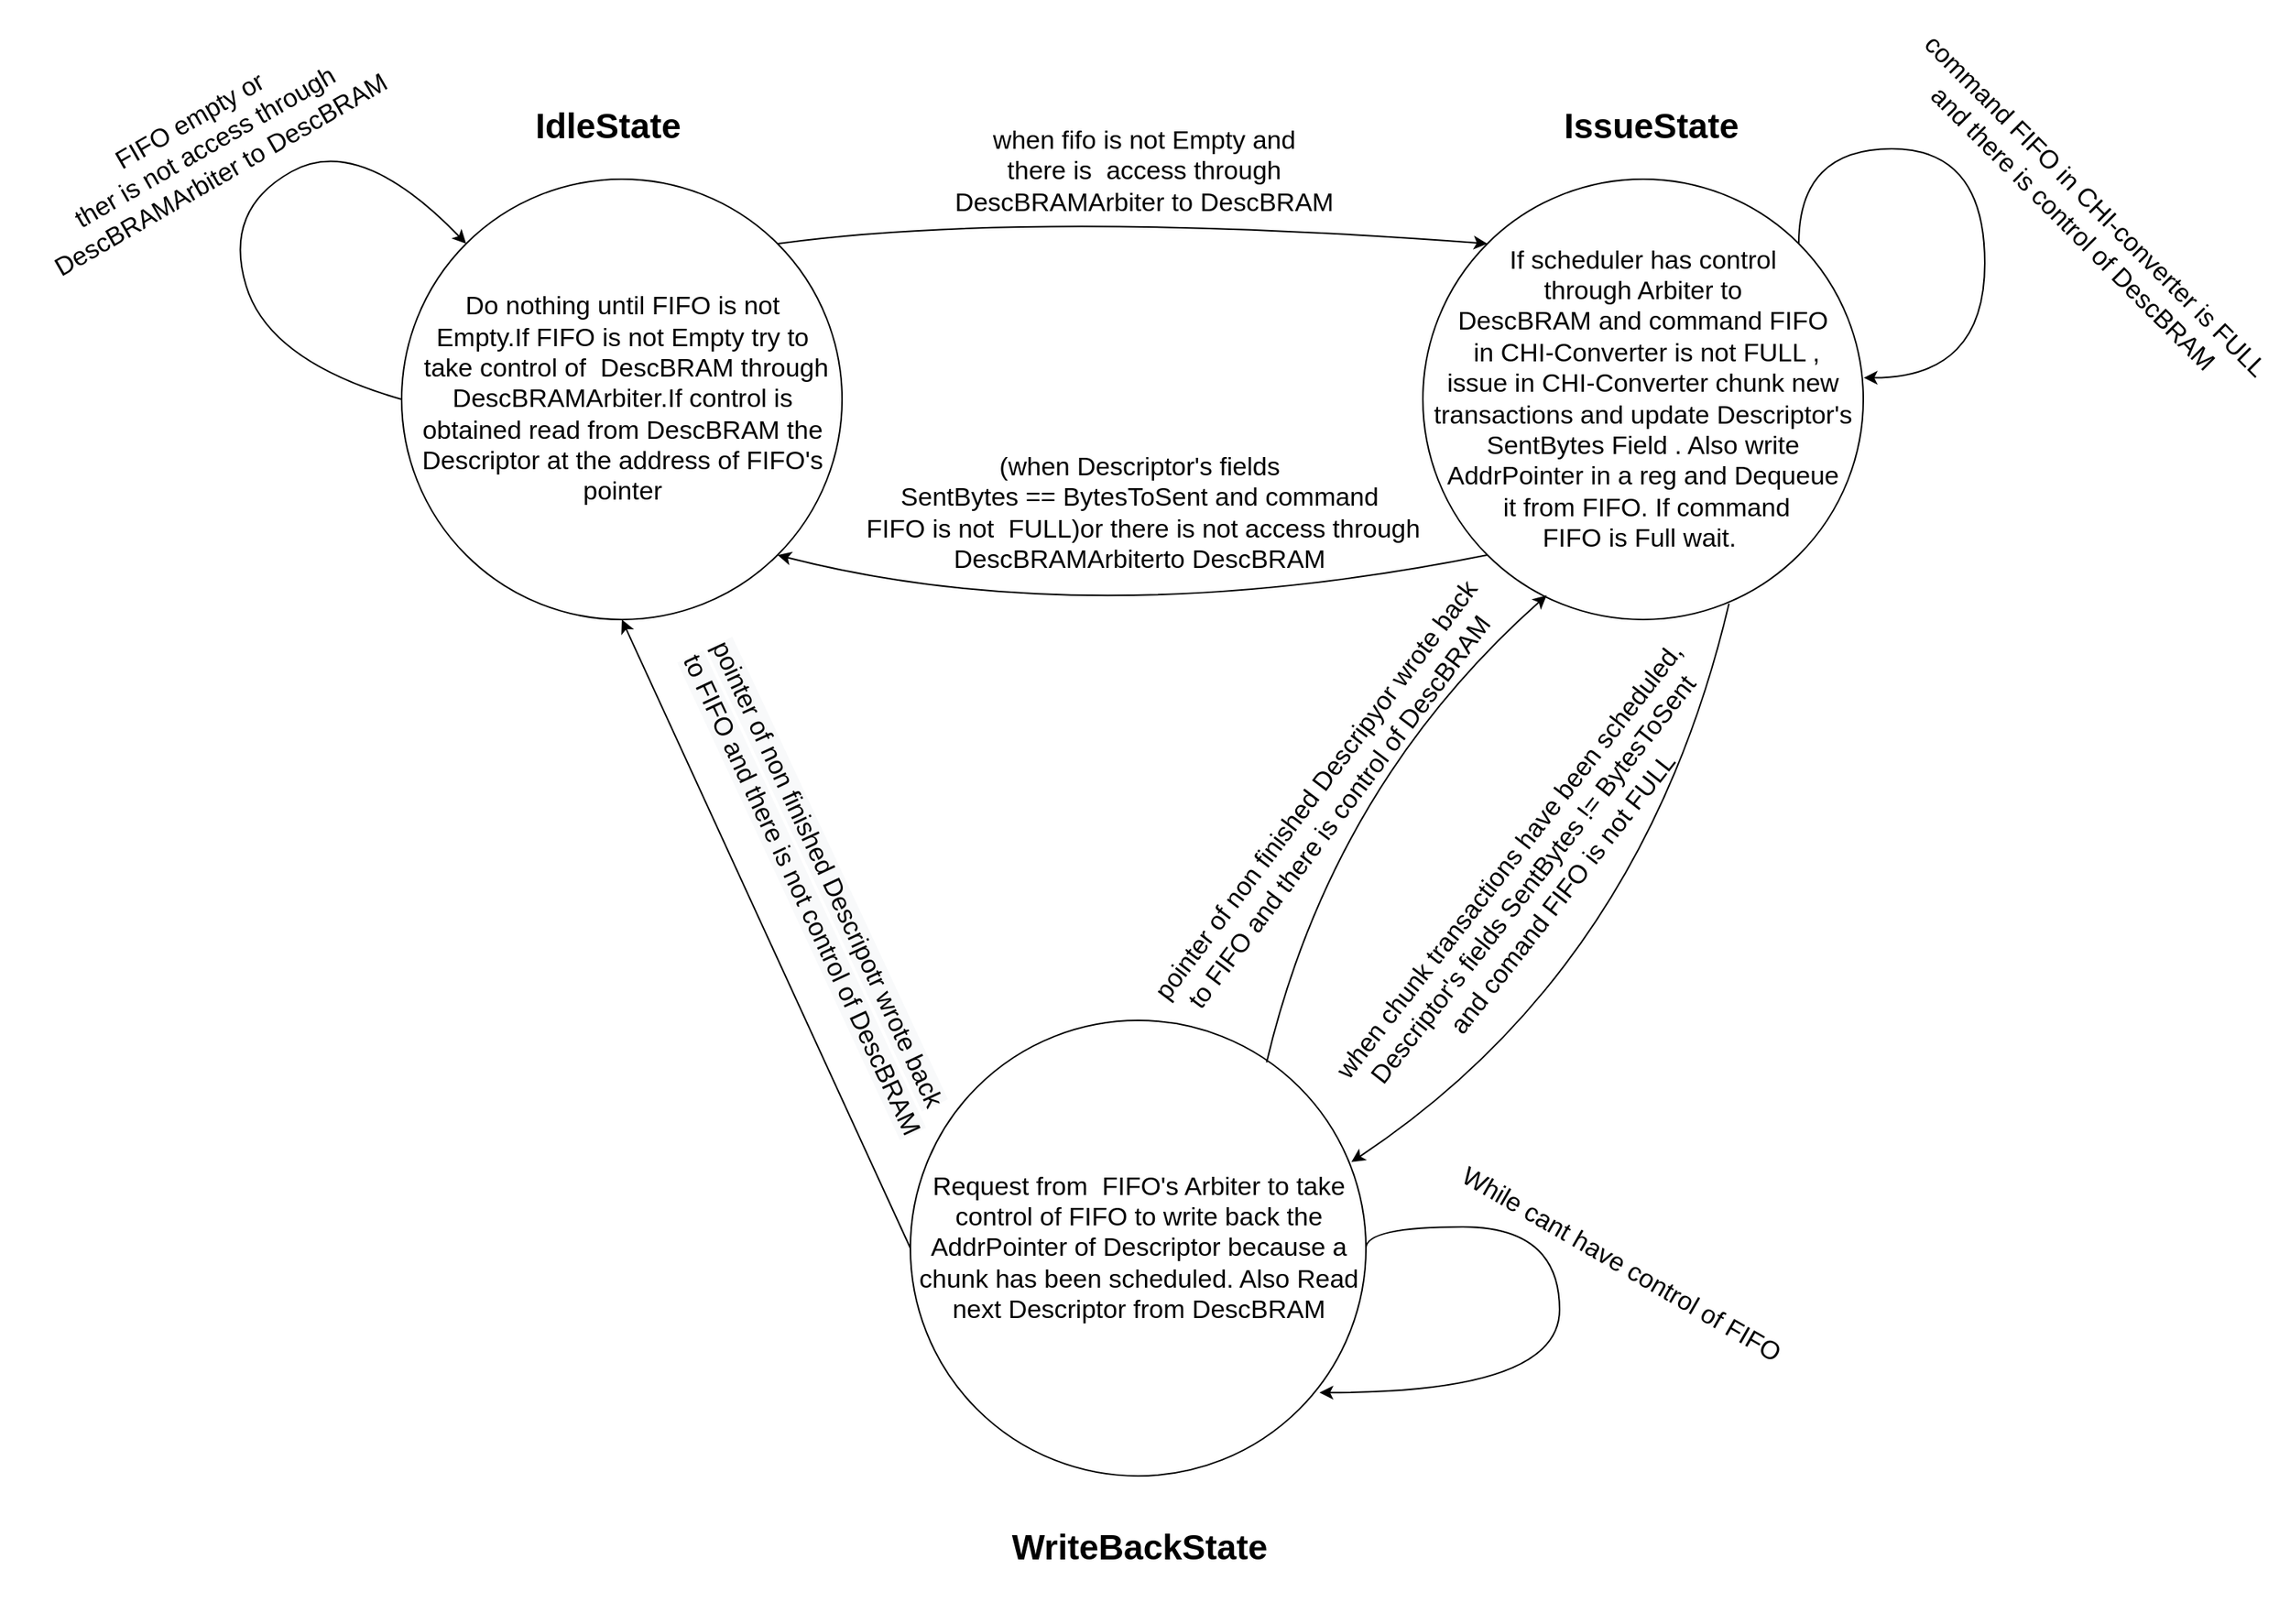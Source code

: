 <mxfile version="21.3.2" type="device" pages="5">
  <diagram name="Αντιγραφή από Σελίδα-1" id="8TOjunJTadF_2CANwyZV">
    <mxGraphModel dx="2389" dy="1927" grid="1" gridSize="10" guides="1" tooltips="1" connect="1" arrows="1" fold="1" page="1" pageScale="1" pageWidth="827" pageHeight="1169" math="0" shadow="0">
      <root>
        <mxCell id="xwjfAA1gbBV-vRXvfQNL-0" />
        <mxCell id="xwjfAA1gbBV-vRXvfQNL-1" parent="xwjfAA1gbBV-vRXvfQNL-0" />
        <mxCell id="SthdStkiBSVWKP0qEuOp-22" value="&lt;span style=&quot;font-size: 17px;&quot;&gt;Do nothing until FIFO is not &lt;br&gt;Empty.If FIFO is not Empty try to&lt;br&gt;&amp;nbsp;take control of&amp;nbsp; DescBRAM through DescBRAMArbiter.&lt;/span&gt;&lt;span style=&quot;font-size: 17px;&quot;&gt;If control is obtained read from DescBRAM the Descriptor at the address of FIFO&#39;s pointer&lt;/span&gt;" style="ellipse;whiteSpace=wrap;html=1;aspect=fixed;" parent="xwjfAA1gbBV-vRXvfQNL-1" vertex="1">
          <mxGeometry x="-12.5" y="40" width="290" height="290" as="geometry" />
        </mxCell>
        <mxCell id="SthdStkiBSVWKP0qEuOp-23" value="&lt;span style=&quot;font-size: 17px;&quot;&gt;If scheduler has control &lt;br&gt;through Arbiter to &lt;br&gt;DescBRAM and command FIFO&lt;br&gt;&amp;nbsp;in CHI-Converter is not FULL ,&lt;br&gt;issue in CHI-Converter chunk new transactions and update Descriptor&#39;s SentBytes Field . Also write AddrPointer in a reg and Dequeue&lt;br&gt;&amp;nbsp;it from FIFO. If command &lt;br&gt;FIFO is Full&amp;nbsp;wait.&amp;nbsp;&lt;br&gt;&lt;/span&gt;" style="ellipse;whiteSpace=wrap;html=1;aspect=fixed;" parent="xwjfAA1gbBV-vRXvfQNL-1" vertex="1">
          <mxGeometry x="660" y="40" width="290" height="290" as="geometry" />
        </mxCell>
        <mxCell id="SthdStkiBSVWKP0qEuOp-24" value="&lt;font style=&quot;font-size: 23px;&quot;&gt;&lt;b&gt;IdleState&lt;/b&gt;&lt;b&gt;&lt;br&gt;&lt;/b&gt;&lt;/font&gt;" style="text;html=1;align=center;verticalAlign=middle;resizable=0;points=[];autosize=1;strokeColor=none;fillColor=none;" parent="xwjfAA1gbBV-vRXvfQNL-1" vertex="1">
          <mxGeometry x="62.5" y="-15" width="120" height="40" as="geometry" />
        </mxCell>
        <mxCell id="SthdStkiBSVWKP0qEuOp-25" value="&lt;b style=&quot;font-size: 23px;&quot;&gt;IssueState&lt;/b&gt;&lt;b style=&quot;font-size: 23px;&quot;&gt;&lt;br&gt;&lt;/b&gt;" style="text;html=1;align=center;verticalAlign=middle;resizable=0;points=[];autosize=1;strokeColor=none;fillColor=none;" parent="xwjfAA1gbBV-vRXvfQNL-1" vertex="1">
          <mxGeometry x="740" y="-15" width="140" height="40" as="geometry" />
        </mxCell>
        <mxCell id="SthdStkiBSVWKP0qEuOp-26" value="&lt;b style=&quot;font-size: 23px;&quot;&gt;WriteBackState&lt;br&gt;&lt;br&gt;&lt;/b&gt;" style="text;html=1;align=center;verticalAlign=middle;resizable=0;points=[];autosize=1;strokeColor=none;fillColor=none;" parent="xwjfAA1gbBV-vRXvfQNL-1" vertex="1">
          <mxGeometry x="377.5" y="920" width="190" height="70" as="geometry" />
        </mxCell>
        <mxCell id="SthdStkiBSVWKP0qEuOp-27" value="" style="curved=1;endArrow=classic;html=1;rounded=0;exitX=1;exitY=0;exitDx=0;exitDy=0;entryX=0;entryY=0;entryDx=0;entryDy=0;" parent="xwjfAA1gbBV-vRXvfQNL-1" source="SthdStkiBSVWKP0qEuOp-22" target="SthdStkiBSVWKP0qEuOp-23" edge="1">
          <mxGeometry width="50" height="50" relative="1" as="geometry">
            <mxPoint x="230" y="90" as="sourcePoint" />
            <mxPoint x="280" y="40" as="targetPoint" />
            <Array as="points">
              <mxPoint x="400" y="60" />
            </Array>
          </mxGeometry>
        </mxCell>
        <mxCell id="SthdStkiBSVWKP0qEuOp-28" value="&lt;font style=&quot;font-size: 17px;&quot;&gt;when fifo is not Empty and&lt;br&gt;there is&amp;nbsp; access through&lt;br&gt;DescBRAMArbiter to DescBRAM&lt;br&gt;&lt;/font&gt;" style="text;html=1;align=center;verticalAlign=middle;resizable=0;points=[];autosize=1;strokeColor=none;fillColor=none;rotation=0;" parent="xwjfAA1gbBV-vRXvfQNL-1" vertex="1">
          <mxGeometry x="341" width="270" height="70" as="geometry" />
        </mxCell>
        <mxCell id="SthdStkiBSVWKP0qEuOp-29" value="" style="curved=1;endArrow=classic;html=1;rounded=0;entryX=1;entryY=1;entryDx=0;entryDy=0;exitX=0;exitY=1;exitDx=0;exitDy=0;" parent="xwjfAA1gbBV-vRXvfQNL-1" source="SthdStkiBSVWKP0qEuOp-23" target="SthdStkiBSVWKP0qEuOp-22" edge="1">
          <mxGeometry width="50" height="50" relative="1" as="geometry">
            <mxPoint x="170.08" y="128.53" as="sourcePoint" />
            <mxPoint x="504.94" y="104.42" as="targetPoint" />
            <Array as="points">
              <mxPoint x="440" y="340" />
            </Array>
          </mxGeometry>
        </mxCell>
        <mxCell id="SthdStkiBSVWKP0qEuOp-30" style="rounded=0;orthogonalLoop=1;jettySize=auto;html=1;exitX=0;exitY=0.5;exitDx=0;exitDy=0;entryX=0.5;entryY=1;entryDx=0;entryDy=0;" parent="xwjfAA1gbBV-vRXvfQNL-1" source="SthdStkiBSVWKP0qEuOp-31" target="SthdStkiBSVWKP0qEuOp-22" edge="1">
          <mxGeometry relative="1" as="geometry" />
        </mxCell>
        <mxCell id="SthdStkiBSVWKP0qEuOp-31" value="&lt;span style=&quot;font-size: 17px;&quot;&gt;Request from&amp;nbsp; FIFO&#39;s Arbiter to take control of FIFO to write back the AddrPointer of Descriptor because a chunk has been scheduled. Also Read next Descriptor from DescBRAM&lt;/span&gt;" style="ellipse;whiteSpace=wrap;html=1;aspect=fixed;" parent="xwjfAA1gbBV-vRXvfQNL-1" vertex="1">
          <mxGeometry x="322.5" y="594" width="300" height="300" as="geometry" />
        </mxCell>
        <mxCell id="SthdStkiBSVWKP0qEuOp-32" value="&lt;font style=&quot;font-size: 17px;&quot;&gt;(when Descriptor&#39;s fields&lt;br&gt;SentBytes == BytesToSent and command&lt;br&gt;&amp;nbsp;FIFO&amp;nbsp;is not&amp;nbsp; FULL)or there is not access through &lt;br&gt;DescBRAMArbiterto DescBRAM&lt;br&gt;&lt;/font&gt;" style="text;html=1;align=center;verticalAlign=middle;resizable=0;points=[];autosize=1;strokeColor=none;fillColor=none;" parent="xwjfAA1gbBV-vRXvfQNL-1" vertex="1">
          <mxGeometry x="277.5" y="210" width="390" height="100" as="geometry" />
        </mxCell>
        <mxCell id="SthdStkiBSVWKP0qEuOp-33" value="" style="curved=1;endArrow=classic;html=1;rounded=0;exitX=0.695;exitY=0.964;exitDx=0;exitDy=0;exitPerimeter=0;entryX=0.968;entryY=0.311;entryDx=0;entryDy=0;entryPerimeter=0;" parent="xwjfAA1gbBV-vRXvfQNL-1" source="SthdStkiBSVWKP0qEuOp-23" target="SthdStkiBSVWKP0qEuOp-31" edge="1">
          <mxGeometry width="50" height="50" relative="1" as="geometry">
            <mxPoint x="639.996" y="230.754" as="sourcePoint" />
            <mxPoint x="889.42" y="245.233" as="targetPoint" />
            <Array as="points">
              <mxPoint x="805" y="560" />
            </Array>
          </mxGeometry>
        </mxCell>
        <mxCell id="SthdStkiBSVWKP0qEuOp-34" value="" style="curved=1;endArrow=classic;html=1;rounded=0;entryX=0.281;entryY=0.945;entryDx=0;entryDy=0;entryPerimeter=0;exitX=0.782;exitY=0.092;exitDx=0;exitDy=0;exitPerimeter=0;" parent="xwjfAA1gbBV-vRXvfQNL-1" source="SthdStkiBSVWKP0qEuOp-31" target="SthdStkiBSVWKP0qEuOp-23" edge="1">
          <mxGeometry width="50" height="50" relative="1" as="geometry">
            <mxPoint x="629.06" y="612.6" as="sourcePoint" />
            <mxPoint x="590.99" y="263.49" as="targetPoint" />
            <Array as="points">
              <mxPoint x="600" y="440" />
            </Array>
          </mxGeometry>
        </mxCell>
        <mxCell id="SthdStkiBSVWKP0qEuOp-35" value="&lt;font style=&quot;font-size: 17px;&quot;&gt;when chunk transactions have been scheduled,&lt;br&gt;Descriptor&#39;s fields SentBytes != BytesToSent&lt;br&gt;&amp;nbsp;&amp;nbsp;and&amp;nbsp;comand FIFO&amp;nbsp;is not FULL&lt;br&gt;&lt;/font&gt;" style="text;html=1;align=center;verticalAlign=middle;resizable=0;points=[];autosize=1;strokeColor=none;fillColor=none;rotation=-52;" parent="xwjfAA1gbBV-vRXvfQNL-1" vertex="1">
          <mxGeometry x="543" y="467" width="380" height="70" as="geometry" />
        </mxCell>
        <mxCell id="SthdStkiBSVWKP0qEuOp-36" value="&lt;font style=&quot;font-size: 17px;&quot;&gt;&lt;br&gt;pointer of non finished Descripyor wrote back &lt;br&gt;to FIFO&amp;nbsp;and there is control of DescBRAM&amp;nbsp;&lt;/font&gt;" style="text;html=1;align=center;verticalAlign=middle;resizable=0;points=[];autosize=1;strokeColor=none;fillColor=none;rotation=-53;" parent="xwjfAA1gbBV-vRXvfQNL-1" vertex="1">
          <mxGeometry x="410" y="408" width="360" height="70" as="geometry" />
        </mxCell>
        <mxCell id="SthdStkiBSVWKP0qEuOp-37" style="edgeStyle=orthogonalEdgeStyle;rounded=0;orthogonalLoop=1;jettySize=auto;html=1;exitX=1;exitY=0;exitDx=0;exitDy=0;entryX=1.001;entryY=0.451;entryDx=0;entryDy=0;entryPerimeter=0;fontSize=17;strokeColor=#000000;strokeWidth=1;curved=1;" parent="xwjfAA1gbBV-vRXvfQNL-1" source="SthdStkiBSVWKP0qEuOp-23" target="SthdStkiBSVWKP0qEuOp-23" edge="1">
          <mxGeometry relative="1" as="geometry">
            <Array as="points">
              <mxPoint x="907" y="20" />
              <mxPoint x="1030" y="20" />
              <mxPoint x="1030" y="171" />
            </Array>
          </mxGeometry>
        </mxCell>
        <mxCell id="SthdStkiBSVWKP0qEuOp-38" value="FIFO empty or&lt;br&gt;ther is not access through&lt;br&gt;DescBRAMArbiter to DescBRAM" style="text;html=1;align=center;verticalAlign=middle;resizable=0;points=[];autosize=1;strokeColor=none;fillColor=none;fontSize=17;rotation=-30;" parent="xwjfAA1gbBV-vRXvfQNL-1" vertex="1">
          <mxGeometry x="-277.5" y="-15" width="270" height="70" as="geometry" />
        </mxCell>
        <mxCell id="SthdStkiBSVWKP0qEuOp-39" value="command FIFO in CHI-converter is FULL&lt;br&gt;and there is control of DescBRAM" style="text;html=1;align=center;verticalAlign=middle;resizable=0;points=[];autosize=1;strokeColor=none;fillColor=none;fontSize=17;rotation=45;" parent="xwjfAA1gbBV-vRXvfQNL-1" vertex="1">
          <mxGeometry x="930" y="40" width="330" height="50" as="geometry" />
        </mxCell>
        <mxCell id="SthdStkiBSVWKP0qEuOp-40" style="edgeStyle=orthogonalEdgeStyle;curved=1;rounded=0;orthogonalLoop=1;jettySize=auto;html=1;exitX=1;exitY=0.5;exitDx=0;exitDy=0;fontSize=17;strokeColor=#000000;strokeWidth=1;entryX=0.898;entryY=0.817;entryDx=0;entryDy=0;entryPerimeter=0;" parent="xwjfAA1gbBV-vRXvfQNL-1" source="SthdStkiBSVWKP0qEuOp-31" target="SthdStkiBSVWKP0qEuOp-31" edge="1">
          <mxGeometry relative="1" as="geometry">
            <Array as="points">
              <mxPoint x="622" y="730" />
              <mxPoint x="750" y="730" />
              <mxPoint x="750" y="839" />
            </Array>
            <mxPoint x="590" y="830" as="targetPoint" />
          </mxGeometry>
        </mxCell>
        <mxCell id="SthdStkiBSVWKP0qEuOp-41" value="While cant have control of FIFO" style="text;html=1;align=center;verticalAlign=middle;resizable=0;points=[];autosize=1;strokeColor=none;fillColor=none;fontSize=17;rotation=30;" parent="xwjfAA1gbBV-vRXvfQNL-1" vertex="1">
          <mxGeometry x="660" y="740" width="260" height="30" as="geometry" />
        </mxCell>
        <mxCell id="SthdStkiBSVWKP0qEuOp-42" value="&lt;br style=&quot;color: rgb(0, 0, 0); font-family: Helvetica; font-size: 17px; font-style: normal; font-variant-ligatures: normal; font-variant-caps: normal; font-weight: 400; letter-spacing: normal; orphans: 2; text-align: center; text-indent: 0px; text-transform: none; widows: 2; word-spacing: 0px; -webkit-text-stroke-width: 0px; background-color: rgb(248, 249, 250); text-decoration-thickness: initial; text-decoration-style: initial; text-decoration-color: initial;&quot;&gt;&lt;span style=&quot;color: rgb(0, 0, 0); font-family: Helvetica; font-size: 17px; font-style: normal; font-variant-ligatures: normal; font-variant-caps: normal; font-weight: 400; letter-spacing: normal; orphans: 2; text-align: center; text-indent: 0px; text-transform: none; widows: 2; word-spacing: 0px; -webkit-text-stroke-width: 0px; background-color: rgb(248, 249, 250); text-decoration-thickness: initial; text-decoration-style: initial; text-decoration-color: initial; float: none; display: inline !important;&quot;&gt;pointer of non finished Descripotr wrote back&lt;/span&gt;&lt;br style=&quot;color: rgb(0, 0, 0); font-family: Helvetica; font-size: 17px; font-style: normal; font-variant-ligatures: normal; font-variant-caps: normal; font-weight: 400; letter-spacing: normal; orphans: 2; text-align: center; text-indent: 0px; text-transform: none; widows: 2; word-spacing: 0px; -webkit-text-stroke-width: 0px; background-color: rgb(248, 249, 250); text-decoration-thickness: initial; text-decoration-style: initial; text-decoration-color: initial;&quot;&gt;&lt;span style=&quot;color: rgb(0, 0, 0); font-family: Helvetica; font-size: 17px; font-style: normal; font-variant-ligatures: normal; font-variant-caps: normal; font-weight: 400; letter-spacing: normal; orphans: 2; text-align: center; text-indent: 0px; text-transform: none; widows: 2; word-spacing: 0px; -webkit-text-stroke-width: 0px; background-color: rgb(248, 249, 250); text-decoration-thickness: initial; text-decoration-style: initial; text-decoration-color: initial; float: none; display: inline !important;&quot;&gt;to FIFO&amp;nbsp;and there is not control of DescBRAM&lt;/span&gt;" style="text;whiteSpace=wrap;html=1;rotation=65;" parent="xwjfAA1gbBV-vRXvfQNL-1" vertex="1">
          <mxGeometry x="80" y="475" width="370" height="80" as="geometry" />
        </mxCell>
        <mxCell id="SthdStkiBSVWKP0qEuOp-43" value="" style="curved=1;endArrow=classic;html=1;rounded=0;exitX=0;exitY=0.5;exitDx=0;exitDy=0;entryX=0;entryY=0;entryDx=0;entryDy=0;" parent="xwjfAA1gbBV-vRXvfQNL-1" source="SthdStkiBSVWKP0qEuOp-22" target="SthdStkiBSVWKP0qEuOp-22" edge="1">
          <mxGeometry width="50" height="50" relative="1" as="geometry">
            <mxPoint x="-100" y="250" as="sourcePoint" />
            <mxPoint x="-50" y="200" as="targetPoint" />
            <Array as="points">
              <mxPoint x="-100" y="160" />
              <mxPoint x="-130" y="60" />
              <mxPoint x="-40" y="10" />
            </Array>
          </mxGeometry>
        </mxCell>
      </root>
    </mxGraphModel>
  </diagram>
  <diagram name="Αντιγραφή από Αντιγραφή από Σελίδα-1" id="rGrq_eI5msTbmvj25owc">
    <mxGraphModel dx="2389" dy="1927" grid="1" gridSize="10" guides="1" tooltips="1" connect="1" arrows="1" fold="1" page="1" pageScale="1" pageWidth="827" pageHeight="1169" math="0" shadow="0">
      <root>
        <mxCell id="FSLTZxCBSNdUC3_61sBo-0" />
        <mxCell id="FSLTZxCBSNdUC3_61sBo-1" parent="FSLTZxCBSNdUC3_61sBo-0" />
        <mxCell id="FSLTZxCBSNdUC3_61sBo-2" value="&lt;span style=&quot;font-size: 17px;&quot;&gt;Try to take access to BRAM and Read Descriptor if access obtained&amp;nbsp;&lt;/span&gt;" style="ellipse;whiteSpace=wrap;html=1;aspect=fixed;" parent="FSLTZxCBSNdUC3_61sBo-1" vertex="1">
          <mxGeometry x="77.5" y="50" width="250" height="250" as="geometry" />
        </mxCell>
        <mxCell id="FSLTZxCBSNdUC3_61sBo-3" value="&lt;font style=&quot;font-size: 17px;&quot;&gt;&lt;font style=&quot;font-size: 17px;&quot;&gt;If Scheduler has access to &lt;/font&gt;&lt;br&gt;BRAM and there is space in CHI-Converter, schedule new chunk transactions, and update Descriptor&#39;s SentBytes field. Also, write AddrPointer in register and Dequeue&lt;br&gt;&amp;nbsp;it from FIFO.&amp;nbsp;&lt;/font&gt;" style="ellipse;whiteSpace=wrap;html=1;aspect=fixed;" parent="FSLTZxCBSNdUC3_61sBo-1" vertex="1">
          <mxGeometry x="560" y="50" width="250" height="250" as="geometry" />
        </mxCell>
        <mxCell id="FSLTZxCBSNdUC3_61sBo-4" value="&lt;font style=&quot;font-size: 23px;&quot;&gt;&lt;b&gt;IdleState&lt;/b&gt;&lt;b&gt;&lt;br&gt;&lt;/b&gt;&lt;/font&gt;" style="text;html=1;align=center;verticalAlign=middle;resizable=0;points=[];autosize=1;strokeColor=none;fillColor=none;" parent="FSLTZxCBSNdUC3_61sBo-1" vertex="1">
          <mxGeometry x="142.5" y="10" width="120" height="40" as="geometry" />
        </mxCell>
        <mxCell id="FSLTZxCBSNdUC3_61sBo-5" value="&lt;b style=&quot;font-size: 23px;&quot;&gt;IssueState&lt;/b&gt;&lt;b style=&quot;font-size: 23px;&quot;&gt;&lt;br&gt;&lt;/b&gt;" style="text;html=1;align=center;verticalAlign=middle;resizable=0;points=[];autosize=1;strokeColor=none;fillColor=none;" parent="FSLTZxCBSNdUC3_61sBo-1" vertex="1">
          <mxGeometry x="615" y="10" width="140" height="40" as="geometry" />
        </mxCell>
        <mxCell id="FSLTZxCBSNdUC3_61sBo-6" value="&lt;b style=&quot;font-size: 23px;&quot;&gt;WriteBackState&lt;br&gt;&lt;br&gt;&lt;/b&gt;" style="text;html=1;align=center;verticalAlign=middle;resizable=0;points=[];autosize=1;strokeColor=none;fillColor=none;" parent="FSLTZxCBSNdUC3_61sBo-1" vertex="1">
          <mxGeometry x="350" y="746" width="190" height="70" as="geometry" />
        </mxCell>
        <mxCell id="FSLTZxCBSNdUC3_61sBo-7" value="" style="curved=1;endArrow=classic;html=1;rounded=0;exitX=1;exitY=0;exitDx=0;exitDy=0;entryX=0;entryY=0;entryDx=0;entryDy=0;" parent="FSLTZxCBSNdUC3_61sBo-1" source="FSLTZxCBSNdUC3_61sBo-2" target="FSLTZxCBSNdUC3_61sBo-3" edge="1">
          <mxGeometry width="50" height="50" relative="1" as="geometry">
            <mxPoint x="230" y="90" as="sourcePoint" />
            <mxPoint x="280" y="40" as="targetPoint" />
            <Array as="points">
              <mxPoint x="460" y="60" />
            </Array>
          </mxGeometry>
        </mxCell>
        <mxCell id="FSLTZxCBSNdUC3_61sBo-8" value="&lt;font style=&quot;font-size: 17px;&quot;&gt;When FIFO not empty &lt;br&gt;and there is acces to BRAM&lt;br&gt;&lt;/font&gt;" style="text;html=1;align=center;verticalAlign=middle;resizable=0;points=[];autosize=1;strokeColor=none;fillColor=none;rotation=0;" parent="FSLTZxCBSNdUC3_61sBo-1" vertex="1">
          <mxGeometry x="330" y="30" width="230" height="50" as="geometry" />
        </mxCell>
        <mxCell id="FSLTZxCBSNdUC3_61sBo-9" value="" style="curved=1;endArrow=classic;html=1;rounded=0;entryX=0.883;entryY=0.83;entryDx=0;entryDy=0;entryPerimeter=0;exitX=0.118;exitY=0.821;exitDx=0;exitDy=0;exitPerimeter=0;" parent="FSLTZxCBSNdUC3_61sBo-1" source="FSLTZxCBSNdUC3_61sBo-3" target="FSLTZxCBSNdUC3_61sBo-2" edge="1">
          <mxGeometry width="50" height="50" relative="1" as="geometry">
            <mxPoint x="170.08" y="128.53" as="sourcePoint" />
            <mxPoint x="504.94" y="104.42" as="targetPoint" />
            <Array as="points">
              <mxPoint x="440" y="290" />
            </Array>
          </mxGeometry>
        </mxCell>
        <mxCell id="FSLTZxCBSNdUC3_61sBo-10" style="rounded=0;orthogonalLoop=1;jettySize=auto;html=1;exitX=0;exitY=0.5;exitDx=0;exitDy=0;entryX=0.5;entryY=1;entryDx=0;entryDy=0;" parent="FSLTZxCBSNdUC3_61sBo-1" source="FSLTZxCBSNdUC3_61sBo-11" target="FSLTZxCBSNdUC3_61sBo-2" edge="1">
          <mxGeometry relative="1" as="geometry" />
        </mxCell>
        <mxCell id="FSLTZxCBSNdUC3_61sBo-11" value="&lt;span style=&quot;font-size: 17px;&quot;&gt;Request for control of FIFO to write back the AddrPointer of Descriptor. Also, read the next Descriptor from BRAM&lt;/span&gt;" style="ellipse;whiteSpace=wrap;html=1;aspect=fixed;" parent="FSLTZxCBSNdUC3_61sBo-1" vertex="1">
          <mxGeometry x="322.5" y="500" width="246" height="246" as="geometry" />
        </mxCell>
        <mxCell id="FSLTZxCBSNdUC3_61sBo-12" value="&lt;font style=&quot;font-size: 17px;&quot;&gt;when Descriptor is fully scheduled &lt;br&gt;or there is not access to&amp;nbsp;BRAM&lt;br&gt;&lt;/font&gt;" style="text;html=1;align=center;verticalAlign=middle;resizable=0;points=[];autosize=1;strokeColor=none;fillColor=none;" parent="FSLTZxCBSNdUC3_61sBo-1" vertex="1">
          <mxGeometry x="302.5" y="217" width="280" height="50" as="geometry" />
        </mxCell>
        <mxCell id="FSLTZxCBSNdUC3_61sBo-13" value="" style="curved=1;endArrow=classic;html=1;rounded=0;exitX=0.695;exitY=0.964;exitDx=0;exitDy=0;exitPerimeter=0;entryX=0.968;entryY=0.311;entryDx=0;entryDy=0;entryPerimeter=0;" parent="FSLTZxCBSNdUC3_61sBo-1" source="FSLTZxCBSNdUC3_61sBo-3" target="FSLTZxCBSNdUC3_61sBo-11" edge="1">
          <mxGeometry width="50" height="50" relative="1" as="geometry">
            <mxPoint x="639.996" y="230.754" as="sourcePoint" />
            <mxPoint x="889.42" y="245.233" as="targetPoint" />
            <Array as="points">
              <mxPoint x="700" y="470" />
            </Array>
          </mxGeometry>
        </mxCell>
        <mxCell id="FSLTZxCBSNdUC3_61sBo-14" value="" style="curved=1;endArrow=classic;html=1;rounded=0;entryX=0.281;entryY=0.945;entryDx=0;entryDy=0;entryPerimeter=0;" parent="FSLTZxCBSNdUC3_61sBo-1" source="FSLTZxCBSNdUC3_61sBo-11" target="FSLTZxCBSNdUC3_61sBo-3" edge="1">
          <mxGeometry width="50" height="50" relative="1" as="geometry">
            <mxPoint x="629.06" y="612.6" as="sourcePoint" />
            <mxPoint x="590.99" y="263.49" as="targetPoint" />
            <Array as="points">
              <mxPoint x="530" y="400" />
            </Array>
          </mxGeometry>
        </mxCell>
        <mxCell id="FSLTZxCBSNdUC3_61sBo-15" value="&lt;font style=&quot;font-size: 17px;&quot;&gt;when a chunk is scheduled but&amp;nbsp;&lt;br&gt;the descriptor is not fully scheduled&lt;br&gt;&lt;/font&gt;" style="text;html=1;align=center;verticalAlign=middle;resizable=0;points=[];autosize=1;strokeColor=none;fillColor=none;rotation=-55;" parent="FSLTZxCBSNdUC3_61sBo-1" vertex="1">
          <mxGeometry x="490" y="401" width="290" height="50" as="geometry" />
        </mxCell>
        <mxCell id="FSLTZxCBSNdUC3_61sBo-16" value="&lt;font style=&quot;font-size: 17px;&quot;&gt;&lt;br&gt;when the pointer of &lt;br&gt;Descriptor&amp;nbsp;is written back to &lt;br&gt;FIFO&amp;nbsp;and there&amp;nbsp;is access to BRAM&amp;nbsp;&lt;/font&gt;" style="text;html=1;align=center;verticalAlign=middle;resizable=0;points=[];autosize=1;strokeColor=none;fillColor=none;rotation=-55;" parent="FSLTZxCBSNdUC3_61sBo-1" vertex="1">
          <mxGeometry x="370" y="320" width="290" height="100" as="geometry" />
        </mxCell>
        <mxCell id="FSLTZxCBSNdUC3_61sBo-17" style="edgeStyle=orthogonalEdgeStyle;rounded=0;orthogonalLoop=1;jettySize=auto;html=1;exitX=1;exitY=0;exitDx=0;exitDy=0;entryX=1.001;entryY=0.451;entryDx=0;entryDy=0;entryPerimeter=0;fontSize=17;strokeColor=#000000;strokeWidth=1;curved=1;" parent="FSLTZxCBSNdUC3_61sBo-1" source="FSLTZxCBSNdUC3_61sBo-3" target="FSLTZxCBSNdUC3_61sBo-3" edge="1">
          <mxGeometry relative="1" as="geometry">
            <Array as="points">
              <mxPoint x="773" y="20" />
              <mxPoint x="890" y="20" />
              <mxPoint x="890" y="163" />
            </Array>
          </mxGeometry>
        </mxCell>
        <mxCell id="FSLTZxCBSNdUC3_61sBo-18" value="FIFO empty or&lt;br&gt;no control of DescBRAM" style="text;html=1;align=center;verticalAlign=middle;resizable=0;points=[];autosize=1;strokeColor=none;fillColor=none;fontSize=17;rotation=-30;" parent="FSLTZxCBSNdUC3_61sBo-1" vertex="1">
          <mxGeometry x="-132.5" y="5" width="210" height="50" as="geometry" />
        </mxCell>
        <mxCell id="FSLTZxCBSNdUC3_61sBo-19" value="CHI-converter is FULL&lt;br&gt;and there is control of BRAM" style="text;html=1;align=center;verticalAlign=middle;resizable=0;points=[];autosize=1;strokeColor=none;fillColor=none;fontSize=17;rotation=45;" parent="FSLTZxCBSNdUC3_61sBo-1" vertex="1">
          <mxGeometry x="790" y="19" width="240" height="50" as="geometry" />
        </mxCell>
        <mxCell id="FSLTZxCBSNdUC3_61sBo-20" style="edgeStyle=orthogonalEdgeStyle;curved=1;rounded=0;orthogonalLoop=1;jettySize=auto;html=1;exitX=1;exitY=0.5;exitDx=0;exitDy=0;fontSize=17;strokeColor=#000000;strokeWidth=1;entryX=0.898;entryY=0.817;entryDx=0;entryDy=0;entryPerimeter=0;" parent="FSLTZxCBSNdUC3_61sBo-1" source="FSLTZxCBSNdUC3_61sBo-11" target="FSLTZxCBSNdUC3_61sBo-11" edge="1">
          <mxGeometry relative="1" as="geometry">
            <Array as="points">
              <mxPoint x="650" y="623" />
              <mxPoint x="650" y="700" />
            </Array>
            <mxPoint x="590" y="726" as="targetPoint" />
          </mxGeometry>
        </mxCell>
        <mxCell id="FSLTZxCBSNdUC3_61sBo-21" value="While there is &lt;br&gt;not control of FIFO" style="text;html=1;align=center;verticalAlign=middle;resizable=0;points=[];autosize=1;strokeColor=none;fillColor=none;fontSize=17;rotation=40;" parent="FSLTZxCBSNdUC3_61sBo-1" vertex="1">
          <mxGeometry x="585" y="610" width="170" height="50" as="geometry" />
        </mxCell>
        <mxCell id="FSLTZxCBSNdUC3_61sBo-22" value="&lt;br style=&quot;color: rgb(0, 0, 0); font-family: Helvetica; font-size: 17px; font-style: normal; font-variant-ligatures: normal; font-variant-caps: normal; font-weight: 400; letter-spacing: normal; orphans: 2; text-indent: 0px; text-transform: none; widows: 2; word-spacing: 0px; -webkit-text-stroke-width: 0px; background-color: rgb(248, 249, 250); text-decoration-thickness: initial; text-decoration-style: initial; text-decoration-color: initial;&quot;&gt;&lt;span style=&quot;color: rgb(0, 0, 0); font-family: Helvetica; font-size: 17px; font-style: normal; font-variant-ligatures: normal; font-variant-caps: normal; font-weight: 400; letter-spacing: normal; orphans: 2; text-indent: 0px; text-transform: none; widows: 2; word-spacing: 0px; -webkit-text-stroke-width: 0px; background-color: rgb(248, 249, 250); text-decoration-thickness: initial; text-decoration-style: initial; text-decoration-color: initial; float: none; display: inline !important;&quot;&gt;when the pointer is written back&amp;nbsp;&lt;/span&gt;&lt;span style=&quot;color: rgb(0, 0, 0); font-family: Helvetica; font-size: 17px; font-style: normal; font-variant-ligatures: normal; font-variant-caps: normal; font-weight: 400; letter-spacing: normal; orphans: 2; text-indent: 0px; text-transform: none; widows: 2; word-spacing: 0px; -webkit-text-stroke-width: 0px; background-color: rgb(248, 249, 250); text-decoration-thickness: initial; text-decoration-style: initial; text-decoration-color: initial; float: none; display: inline !important;&quot;&gt;to&lt;br&gt;&amp;nbsp;FIFO&amp;nbsp;and there is not access to BRAM&lt;/span&gt;" style="text;whiteSpace=wrap;html=1;rotation=70;align=center;" parent="FSLTZxCBSNdUC3_61sBo-1" vertex="1">
          <mxGeometry x="96" y="397" width="370" height="80" as="geometry" />
        </mxCell>
        <mxCell id="FSLTZxCBSNdUC3_61sBo-23" value="" style="curved=1;endArrow=classic;html=1;rounded=0;exitX=0;exitY=0.5;exitDx=0;exitDy=0;entryX=0;entryY=0;entryDx=0;entryDy=0;" parent="FSLTZxCBSNdUC3_61sBo-1" source="FSLTZxCBSNdUC3_61sBo-2" target="FSLTZxCBSNdUC3_61sBo-2" edge="1">
          <mxGeometry width="50" height="50" relative="1" as="geometry">
            <mxPoint x="-10" y="250" as="sourcePoint" />
            <mxPoint x="40" y="200" as="targetPoint" />
            <Array as="points">
              <mxPoint x="-10" y="160" />
              <mxPoint x="-40" y="60" />
              <mxPoint x="50" y="10" />
            </Array>
          </mxGeometry>
        </mxCell>
      </root>
    </mxGraphModel>
  </diagram>
  <diagram id="aRdJEsLtA7FJsbwPRt0P" name="WRONG">
    <mxGraphModel dx="2389" dy="1927" grid="1" gridSize="10" guides="1" tooltips="1" connect="1" arrows="1" fold="1" page="1" pageScale="1" pageWidth="827" pageHeight="1169" math="0" shadow="0">
      <root>
        <mxCell id="0" />
        <mxCell id="1" parent="0" />
        <mxCell id="1PTF73BAnkKrx9LMiIwm-1" value="&lt;font style=&quot;font-size: 17px;&quot;&gt;startRead = 0&lt;br&gt;ReadyWrite = 0&lt;br&gt;Valid(FIFO) = 0&lt;br&gt;WEControl=01&lt;br&gt;DataControl=0&lt;br&gt;RegWeSig=0&lt;br&gt;CountWE=0&lt;br&gt;Dequeue=0&lt;br&gt;if(DoneWrite==0)&lt;br&gt;AddrControl=0&lt;br&gt;else&amp;nbsp; &amp;nbsp; &amp;nbsp; &amp;nbsp; &amp;nbsp; &amp;nbsp; &amp;nbsp; &amp;nbsp; &amp;nbsp; &amp;nbsp; &amp;nbsp;&lt;br&gt;AddrControl=1&lt;/font&gt;" style="ellipse;whiteSpace=wrap;html=1;aspect=fixed;" parent="1" vertex="1">
          <mxGeometry x="-22.5" y="50" width="270" height="270" as="geometry" />
        </mxCell>
        <mxCell id="1PTF73BAnkKrx9LMiIwm-53" style="edgeStyle=none;rounded=0;orthogonalLoop=1;jettySize=auto;html=1;" parent="1" edge="1">
          <mxGeometry relative="1" as="geometry">
            <mxPoint x="324" y="150" as="targetPoint" />
            <mxPoint x="544" y="160" as="sourcePoint" />
          </mxGeometry>
        </mxCell>
        <mxCell id="1PTF73BAnkKrx9LMiIwm-2" value="&lt;font style=&quot;font-size: 17px;&quot;&gt;startRead = 1&lt;br&gt;ReadyWrite = 0&lt;br&gt;Valid(FIFO) = 0&lt;br&gt;WEControl=00&lt;br&gt;DataControl=0&lt;br&gt;RegWeSig=1&lt;br&gt;if(ReadyRead){&amp;nbsp; &amp;nbsp; &amp;nbsp; &amp;nbsp; &amp;nbsp; &amp;nbsp;&lt;br&gt;&amp;nbsp; countWE=1&amp;nbsp; &amp;nbsp; &amp;nbsp; &amp;nbsp;&amp;nbsp;&lt;br&gt;&amp;nbsp; &amp;nbsp; &amp;nbsp; &amp;nbsp; &amp;nbsp; &amp;nbsp; &amp;nbsp;if(NextCountIn&amp;gt;=chunk |SB==BTS)&lt;br&gt;Dequeue=1}&lt;br&gt;&amp;nbsp;else&amp;nbsp; &amp;nbsp; &amp;nbsp; &amp;nbsp; &amp;nbsp; &amp;nbsp; &amp;nbsp; &amp;nbsp; &amp;nbsp; &amp;nbsp; &amp;nbsp; &amp;nbsp; &amp;nbsp; &amp;nbsp;&lt;br&gt;&amp;nbsp; &amp;nbsp; &amp;nbsp; &amp;nbsp; &amp;nbsp; &amp;nbsp; &amp;nbsp; &amp;nbsp;{counterWE=0 Dequeue=0}&amp;nbsp; &amp;nbsp; &amp;nbsp; &amp;nbsp; &amp;nbsp; &amp;nbsp; &amp;nbsp; &amp;nbsp; &amp;nbsp; &amp;nbsp; &amp;nbsp; &amp;nbsp; &amp;nbsp; &amp;nbsp; &amp;nbsp; &amp;nbsp; &amp;nbsp; &amp;nbsp; &amp;nbsp;&amp;nbsp;&lt;/font&gt;" style="ellipse;whiteSpace=wrap;html=1;aspect=fixed;" parent="1" vertex="1">
          <mxGeometry x="650" y="30" width="290" height="290" as="geometry" />
        </mxCell>
        <mxCell id="1PTF73BAnkKrx9LMiIwm-51" style="rounded=0;orthogonalLoop=1;jettySize=auto;html=1;exitX=0;exitY=0;exitDx=0;exitDy=0;entryX=1;entryY=1;entryDx=0;entryDy=0;" parent="1" source="1PTF73BAnkKrx9LMiIwm-5" target="1PTF73BAnkKrx9LMiIwm-1" edge="1">
          <mxGeometry relative="1" as="geometry" />
        </mxCell>
        <mxCell id="1PTF73BAnkKrx9LMiIwm-5" value="&lt;font style=&quot;font-size: 17px;&quot;&gt;startRead = 0&lt;br&gt;ReadyWrite = 1&lt;br&gt;Valdi = 1&lt;br&gt;&lt;br&gt;WEControl=11&lt;br&gt;DataControl=1&lt;/font&gt;" style="ellipse;whiteSpace=wrap;html=1;aspect=fixed;" parent="1" vertex="1">
          <mxGeometry x="272.5" y="390" width="275" height="275" as="geometry" />
        </mxCell>
        <mxCell id="1PTF73BAnkKrx9LMiIwm-6" value="&lt;font style=&quot;font-size: 23px;&quot;&gt;&lt;b&gt;GetDescAddrState&lt;br&gt;(&lt;/b&gt;Read a new Descripotr from RegSpace&lt;b&gt;)&lt;br&gt;&lt;/b&gt;&lt;/font&gt;" style="text;html=1;align=center;verticalAlign=middle;resizable=0;points=[];autosize=1;strokeColor=none;fillColor=none;" parent="1" vertex="1">
          <mxGeometry x="-107.5" y="-40" width="440" height="70" as="geometry" />
        </mxCell>
        <mxCell id="1PTF73BAnkKrx9LMiIwm-7" value="&lt;b style=&quot;font-size: 23px;&quot;&gt;StartReadState&lt;br&gt;(&lt;/b&gt;&lt;span style=&quot;font-size: 23px;&quot;&gt;inform CHI-Converter that there is a new ReadReaquest to receive&lt;/span&gt;&lt;b style=&quot;font-size: 23px;&quot;&gt;)&lt;br&gt;&lt;/b&gt;" style="text;html=1;align=center;verticalAlign=middle;resizable=0;points=[];autosize=1;strokeColor=none;fillColor=none;" parent="1" vertex="1">
          <mxGeometry x="440" y="-60" width="720" height="70" as="geometry" />
        </mxCell>
        <mxCell id="1PTF73BAnkKrx9LMiIwm-9" value="&lt;b style=&quot;font-size: 23px;&quot;&gt;&lt;span style=&quot;font-size: 23px;&quot;&gt;UpdateDescStatusState&lt;/span&gt;&lt;br&gt;&lt;font style=&quot;font-size: 23px;&quot;&gt;(&lt;/font&gt;&lt;/b&gt;&lt;font style=&quot;font-size: 23px;&quot;&gt;DoneWrite==1 =&amp;gt;&amp;nbsp;&lt;font style=&quot;font-size: 23px;&quot;&gt;All transactions of a Desc have been finished so update status field&lt;/font&gt;&lt;/font&gt;&lt;b style=&quot;font-size: 23px;&quot;&gt;)&lt;/b&gt;" style="text;html=1;align=center;verticalAlign=middle;resizable=0;points=[];autosize=1;strokeColor=none;fillColor=none;" parent="1" vertex="1">
          <mxGeometry x="-430" y="960" width="910" height="70" as="geometry" />
        </mxCell>
        <mxCell id="1PTF73BAnkKrx9LMiIwm-10" value="&lt;b style=&quot;font-size: 23px;&quot;&gt;WriteToFIFOState&lt;br&gt;(&lt;/b&gt;&lt;span style=&quot;font-size: 23px;&quot;&gt;write the DescriptorPointer back to FIFO and Read new Addr from RegSpace&lt;/span&gt;&lt;b style=&quot;font-size: 23px;&quot;&gt;)&lt;/b&gt;" style="text;html=1;align=center;verticalAlign=middle;resizable=0;points=[];autosize=1;strokeColor=none;fillColor=none;" parent="1" vertex="1">
          <mxGeometry x="430" y="1010" width="820" height="70" as="geometry" />
        </mxCell>
        <mxCell id="1PTF73BAnkKrx9LMiIwm-11" value="&lt;b style=&quot;font-size: 23px;&quot;&gt;WriteToFIFOAndUpdateStatus&lt;br&gt;(&lt;/b&gt;&lt;span style=&quot;font-size: 23px;&quot;&gt;combination of 2 other states&lt;/span&gt;&lt;b style=&quot;font-size: 23px;&quot;&gt;)&lt;br&gt;&lt;/b&gt;" style="text;html=1;align=center;verticalAlign=middle;resizable=0;points=[];autosize=1;strokeColor=none;fillColor=none;" parent="1" vertex="1">
          <mxGeometry x="192" y="656" width="350" height="70" as="geometry" />
        </mxCell>
        <mxCell id="1PTF73BAnkKrx9LMiIwm-12" value="" style="curved=1;endArrow=classic;html=1;rounded=0;exitX=1;exitY=0;exitDx=0;exitDy=0;" parent="1" source="1PTF73BAnkKrx9LMiIwm-1" target="1PTF73BAnkKrx9LMiIwm-2" edge="1">
          <mxGeometry width="50" height="50" relative="1" as="geometry">
            <mxPoint x="220" y="80" as="sourcePoint" />
            <mxPoint x="270" y="30" as="targetPoint" />
            <Array as="points">
              <mxPoint x="390" y="50" />
            </Array>
          </mxGeometry>
        </mxCell>
        <mxCell id="1PTF73BAnkKrx9LMiIwm-13" value="&lt;font style=&quot;font-size: 17px;&quot;&gt;!Empty &amp;amp; !DoneWrite&lt;br&gt;(FIFO is not empty so there is a Descriptor to serve)&lt;br&gt;&lt;/font&gt;" style="text;html=1;align=center;verticalAlign=middle;resizable=0;points=[];autosize=1;strokeColor=none;fillColor=none;rotation=6;" parent="1" vertex="1">
          <mxGeometry x="270.5" y="33" width="410" height="50" as="geometry" />
        </mxCell>
        <mxCell id="1PTF73BAnkKrx9LMiIwm-14" value="" style="curved=1;endArrow=classic;html=1;rounded=0;entryX=0.948;entryY=0.726;entryDx=0;entryDy=0;entryPerimeter=0;exitX=0;exitY=1;exitDx=0;exitDy=0;" parent="1" source="1PTF73BAnkKrx9LMiIwm-2" target="1PTF73BAnkKrx9LMiIwm-1" edge="1">
          <mxGeometry width="50" height="50" relative="1" as="geometry">
            <mxPoint x="160.08" y="118.53" as="sourcePoint" />
            <mxPoint x="494.94" y="94.42" as="targetPoint" />
            <Array as="points">
              <mxPoint x="430" y="330" />
            </Array>
          </mxGeometry>
        </mxCell>
        <mxCell id="1PTF73BAnkKrx9LMiIwm-22" value="&lt;font style=&quot;font-size: 17px;&quot;&gt;startRead = 0&lt;br&gt;ReadyWrite = 1&lt;br&gt;Valdi = 0&lt;br&gt;&lt;br&gt;WEControl=10&lt;br&gt;DataControl=1&lt;/font&gt;" style="ellipse;whiteSpace=wrap;html=1;aspect=fixed;" parent="1" vertex="1">
          <mxGeometry x="-127" y="653" width="300" height="300" as="geometry" />
        </mxCell>
        <mxCell id="1PTF73BAnkKrx9LMiIwm-23" value="&lt;font style=&quot;font-size: 17px;&quot;&gt;startRead = 0&lt;br&gt;ReadyWrite= 0&lt;br&gt;Valid(FIFO) = 1&lt;br&gt;WEControl=01&lt;br&gt;DataControl=0&lt;br&gt;RegWeSig=0&lt;br&gt;CountWE=0&lt;br&gt;Dequeue=0&lt;br&gt;if(DoneWrite==0 &amp;amp; !Empty)&lt;br&gt;AddrControl=0&lt;br&gt;if(DoneWrite==0 &amp;amp; Empty)&lt;br&gt;AddrControl=2&lt;br&gt;else&amp;nbsp; &amp;nbsp; &amp;nbsp; &amp;nbsp; &amp;nbsp; &amp;nbsp; &amp;nbsp; &amp;nbsp; &amp;nbsp; &amp;nbsp; &amp;nbsp;&lt;br&gt;AddrControl=1&lt;/font&gt;" style="ellipse;whiteSpace=wrap;html=1;aspect=fixed;" parent="1" vertex="1">
          <mxGeometry x="675" y="710" width="300" height="300" as="geometry" />
        </mxCell>
        <mxCell id="1PTF73BAnkKrx9LMiIwm-26" value="&lt;font style=&quot;font-size: 17px;&quot;&gt;SentBytes(SB) == BytesToSent(BTS) &amp;amp; ReadyRead&lt;br&gt;(Every Byte of a Descriptor is sending )&lt;br&gt;&lt;/font&gt;" style="text;html=1;align=center;verticalAlign=middle;resizable=0;points=[];autosize=1;strokeColor=none;fillColor=none;" parent="1" vertex="1">
          <mxGeometry x="260" y="230" width="410" height="50" as="geometry" />
        </mxCell>
        <mxCell id="1PTF73BAnkKrx9LMiIwm-28" value="" style="curved=1;endArrow=classic;html=1;rounded=0;exitX=0.695;exitY=0.964;exitDx=0;exitDy=0;exitPerimeter=0;" parent="1" source="1PTF73BAnkKrx9LMiIwm-2" target="1PTF73BAnkKrx9LMiIwm-23" edge="1">
          <mxGeometry width="50" height="50" relative="1" as="geometry">
            <mxPoint x="629.996" y="220.754" as="sourcePoint" />
            <mxPoint x="879.42" y="235.233" as="targetPoint" />
            <Array as="points">
              <mxPoint x="950" y="410" />
            </Array>
          </mxGeometry>
        </mxCell>
        <mxCell id="1PTF73BAnkKrx9LMiIwm-29" value="" style="curved=1;endArrow=classic;html=1;rounded=0;entryX=0.281;entryY=0.945;entryDx=0;entryDy=0;entryPerimeter=0;" parent="1" source="1PTF73BAnkKrx9LMiIwm-23" target="1PTF73BAnkKrx9LMiIwm-2" edge="1">
          <mxGeometry width="50" height="50" relative="1" as="geometry">
            <mxPoint x="619.06" y="602.6" as="sourcePoint" />
            <mxPoint x="580.99" y="253.49" as="targetPoint" />
            <Array as="points">
              <mxPoint x="680" y="510" />
            </Array>
          </mxGeometry>
        </mxCell>
        <mxCell id="1PTF73BAnkKrx9LMiIwm-31" value="&lt;font style=&quot;font-size: 17px;&quot;&gt;NextCountIn&amp;gt;=Chunk &amp;amp; ReadyRead&lt;br&gt;(A chunk of one Descripotr have been served)&lt;br&gt;&lt;/font&gt;" style="text;html=1;align=center;verticalAlign=middle;resizable=0;points=[];autosize=1;strokeColor=none;fillColor=none;rotation=90;" parent="1" vertex="1">
          <mxGeometry x="745" y="480" width="370" height="50" as="geometry" />
        </mxCell>
        <mxCell id="1PTF73BAnkKrx9LMiIwm-34" value="&lt;font style=&quot;font-size: 17px;&quot;&gt;Ready(FIFO) &amp;amp; !DoneWrite&lt;br&gt;(pointer of non finished Descripotr wrote back to fifo )&lt;/font&gt;" style="text;html=1;align=center;verticalAlign=middle;resizable=0;points=[];autosize=1;strokeColor=none;fillColor=none;rotation=90;" parent="1" vertex="1">
          <mxGeometry x="567" y="493" width="420" height="50" as="geometry" />
        </mxCell>
        <mxCell id="1PTF73BAnkKrx9LMiIwm-40" value="" style="curved=1;endArrow=classic;html=1;rounded=0;entryX=0.969;entryY=0.698;entryDx=0;entryDy=0;entryPerimeter=0;exitX=0.003;exitY=0.562;exitDx=0;exitDy=0;exitPerimeter=0;" parent="1" source="1PTF73BAnkKrx9LMiIwm-23" target="1PTF73BAnkKrx9LMiIwm-22" edge="1">
          <mxGeometry width="50" height="50" relative="1" as="geometry">
            <mxPoint x="561.504" y="759.246" as="sourcePoint" />
            <mxPoint x="189.996" y="759.246" as="targetPoint" />
            <Array as="points">
              <mxPoint x="390" y="820" />
            </Array>
          </mxGeometry>
        </mxCell>
        <mxCell id="1PTF73BAnkKrx9LMiIwm-41" value="&lt;font style=&quot;font-size: 17px;&quot;&gt;Ready(FIFO) &amp;amp; DoneWrite&lt;br&gt;(All transactions of a Desc have been finished and pointer Wrote to FIFO)&lt;br&gt;&lt;/font&gt;" style="text;html=1;align=center;verticalAlign=middle;resizable=0;points=[];autosize=1;strokeColor=none;fillColor=none;" parent="1" vertex="1">
          <mxGeometry x="114" y="875" width="580" height="50" as="geometry" />
        </mxCell>
        <mxCell id="1PTF73BAnkKrx9LMiIwm-43" value="" style="curved=1;endArrow=classic;html=1;rounded=0;entryX=0.886;entryY=0.176;entryDx=0;entryDy=0;entryPerimeter=0;exitX=0.595;exitY=0.998;exitDx=0;exitDy=0;exitPerimeter=0;" parent="1" source="1PTF73BAnkKrx9LMiIwm-1" target="1PTF73BAnkKrx9LMiIwm-22" edge="1">
          <mxGeometry width="50" height="50" relative="1" as="geometry">
            <mxPoint x="128.95" y="263.99" as="sourcePoint" />
            <mxPoint x="139.265" y="602.7" as="targetPoint" />
            <Array as="points">
              <mxPoint x="190" y="400" />
            </Array>
          </mxGeometry>
        </mxCell>
        <mxCell id="1PTF73BAnkKrx9LMiIwm-44" value="" style="curved=1;endArrow=classic;html=1;rounded=0;entryX=0;entryY=1;entryDx=0;entryDy=0;" parent="1" source="1PTF73BAnkKrx9LMiIwm-22" target="1PTF73BAnkKrx9LMiIwm-1" edge="1">
          <mxGeometry width="50" height="50" relative="1" as="geometry">
            <mxPoint x="66.92" y="602.05" as="sourcePoint" />
            <mxPoint x="42.01" y="260.0" as="targetPoint" />
            <Array as="points">
              <mxPoint x="-17" y="431.55" />
            </Array>
          </mxGeometry>
        </mxCell>
        <mxCell id="1PTF73BAnkKrx9LMiIwm-45" value="&lt;font style=&quot;font-size: 17px;&quot;&gt;DoneWrite&lt;br&gt;(ALL transactions of a Desc have been finished)&lt;br&gt;&lt;/font&gt;" style="text;html=1;align=center;verticalAlign=middle;resizable=0;points=[];autosize=1;strokeColor=none;fillColor=none;rotation=90;" parent="1" vertex="1">
          <mxGeometry x="-60" y="476" width="380" height="50" as="geometry" />
        </mxCell>
        <mxCell id="1PTF73BAnkKrx9LMiIwm-46" value="&lt;font style=&quot;font-size: 17px;&quot;&gt;Clk&lt;br&gt;(Next Cycle)&lt;br&gt;&lt;/font&gt;" style="text;html=1;align=center;verticalAlign=middle;resizable=0;points=[];autosize=1;strokeColor=none;fillColor=none;rotation=90;" parent="1" vertex="1">
          <mxGeometry x="-100" y="420" width="120" height="50" as="geometry" />
        </mxCell>
        <mxCell id="1PTF73BAnkKrx9LMiIwm-47" value="" style="curved=1;endArrow=classic;html=1;rounded=0;entryX=0.896;entryY=0.816;entryDx=0;entryDy=0;exitX=0.009;exitY=0.406;exitDx=0;exitDy=0;exitPerimeter=0;entryPerimeter=0;" parent="1" source="1PTF73BAnkKrx9LMiIwm-23" target="1PTF73BAnkKrx9LMiIwm-5" edge="1">
          <mxGeometry width="50" height="50" relative="1" as="geometry">
            <mxPoint x="566.234" y="752.515" as="sourcePoint" />
            <mxPoint x="177.782" y="782.782" as="targetPoint" />
            <Array as="points">
              <mxPoint x="540" y="750" />
            </Array>
          </mxGeometry>
        </mxCell>
        <mxCell id="1PTF73BAnkKrx9LMiIwm-48" value="" style="curved=1;endArrow=classic;html=1;rounded=0;entryX=0;entryY=0;entryDx=0;entryDy=0;exitX=0.99;exitY=0.381;exitDx=0;exitDy=0;exitPerimeter=0;" parent="1" source="1PTF73BAnkKrx9LMiIwm-5" target="1PTF73BAnkKrx9LMiIwm-23" edge="1">
          <mxGeometry width="50" height="50" relative="1" as="geometry">
            <mxPoint x="551.98" y="682.46" as="sourcePoint" />
            <mxPoint x="421.94" y="538.6" as="targetPoint" />
            <Array as="points">
              <mxPoint x="670" y="600" />
            </Array>
          </mxGeometry>
        </mxCell>
        <mxCell id="1PTF73BAnkKrx9LMiIwm-49" value="&lt;font style=&quot;font-size: 17px;&quot;&gt;DoneWrite &amp;amp; !Ready(FIFO)&lt;br&gt;(Cant Write to FIFO yet and&lt;br&gt;all transaction of a Desc finished)&lt;br&gt;&lt;/font&gt;" style="text;html=1;align=center;verticalAlign=middle;resizable=0;points=[];autosize=1;strokeColor=none;fillColor=none;rotation=57;" parent="1" vertex="1">
          <mxGeometry x="485" y="669" width="270" height="70" as="geometry" />
        </mxCell>
        <mxCell id="1PTF73BAnkKrx9LMiIwm-50" value="&lt;font style=&quot;font-size: 17px;&quot;&gt;!Ready(FIFO)&lt;br&gt;(Cant Write to FIFO yet)&lt;br&gt;&lt;/font&gt;" style="text;html=1;align=center;verticalAlign=middle;resizable=0;points=[];autosize=1;strokeColor=none;fillColor=none;rotation=60;" parent="1" vertex="1">
          <mxGeometry x="569" y="560" width="200" height="50" as="geometry" />
        </mxCell>
        <mxCell id="1PTF73BAnkKrx9LMiIwm-52" value="&lt;font style=&quot;font-size: 17px;&quot;&gt;Redy(FIFO)&lt;br&gt;(pointer Wrote in fifo)&lt;br&gt;&lt;/font&gt;" style="text;html=1;align=center;verticalAlign=middle;resizable=0;points=[];autosize=1;strokeColor=none;fillColor=none;rotation=60;" parent="1" vertex="1">
          <mxGeometry x="200" y="310" width="180" height="50" as="geometry" />
        </mxCell>
        <mxCell id="1PTF73BAnkKrx9LMiIwm-54" value="" style="shape=curlyBracket;whiteSpace=wrap;html=1;rounded=1;size=0.5;" parent="1" vertex="1">
          <mxGeometry x="309" y="120" width="20" height="70" as="geometry" />
        </mxCell>
        <mxCell id="1PTF73BAnkKrx9LMiIwm-55" value="" style="shape=curlyBracket;whiteSpace=wrap;html=1;rounded=1;flipH=1;size=0.5;" parent="1" vertex="1">
          <mxGeometry x="549" y="120" width="20" height="70" as="geometry" />
        </mxCell>
        <mxCell id="1PTF73BAnkKrx9LMiIwm-56" value="DoneWrite &amp;amp; !ReadyRead" style="text;html=1;align=center;verticalAlign=middle;resizable=0;points=[];autosize=1;strokeColor=none;fillColor=none;rotation=0;" parent="1" vertex="1">
          <mxGeometry x="364" y="130" width="160" height="30" as="geometry" />
        </mxCell>
        <mxCell id="1PTF73BAnkKrx9LMiIwm-57" value="(Not Sure)" style="text;html=1;align=center;verticalAlign=middle;resizable=0;points=[];autosize=1;strokeColor=none;fillColor=none;" parent="1" vertex="1">
          <mxGeometry x="389" y="100" width="80" height="30" as="geometry" />
        </mxCell>
      </root>
    </mxGraphModel>
  </diagram>
  <diagram name="WRONG" id="BY_xlHE7M8Mgi7yGBxcT">
    <mxGraphModel dx="2389" dy="1927" grid="1" gridSize="10" guides="1" tooltips="1" connect="1" arrows="1" fold="1" page="1" pageScale="1" pageWidth="827" pageHeight="1169" math="0" shadow="0">
      <root>
        <mxCell id="-SWdZwpVogGghXOh9uPX-0" />
        <mxCell id="-SWdZwpVogGghXOh9uPX-1" parent="-SWdZwpVogGghXOh9uPX-0" />
        <mxCell id="-SWdZwpVogGghXOh9uPX-2" value="&lt;span style=&quot;font-size: 17px;&quot;&gt;Do nothing until FIFO is not &lt;br&gt;Empty.If FIFO is not Empty try to&lt;br&gt;&amp;nbsp;take control of&amp;nbsp; DescBRAM through DescBRAMArbiter.&lt;/span&gt;&lt;span style=&quot;font-size: 17px;&quot;&gt;If control is obtained read from DescBRAM the Descriptor at the address of FIFO&#39;s pointer&lt;/span&gt;" style="ellipse;whiteSpace=wrap;html=1;aspect=fixed;" parent="-SWdZwpVogGghXOh9uPX-1" vertex="1">
          <mxGeometry x="-12.5" y="40" width="290" height="290" as="geometry" />
        </mxCell>
        <mxCell id="-SWdZwpVogGghXOh9uPX-3" value="&lt;span style=&quot;font-size: 17px;&quot;&gt;if comand FIFO&lt;br&gt;&amp;nbsp;in CHI-converter is not FULL&amp;nbsp;&lt;br&gt;issue in CHI-Converter chunk new transactions and update Descriptor&#39;s SentBytes Field if there is control of BRAM. Also write AddrPointer in a reg and Dequeue&amp;nbsp;it from FIFO. If no control of BRAM write the updated Desc in a reg&lt;br&gt;&lt;/span&gt;" style="ellipse;whiteSpace=wrap;html=1;aspect=fixed;" parent="-SWdZwpVogGghXOh9uPX-1" vertex="1">
          <mxGeometry x="660" y="40" width="290" height="290" as="geometry" />
        </mxCell>
        <mxCell id="-SWdZwpVogGghXOh9uPX-4" value="&lt;font style=&quot;font-size: 23px;&quot;&gt;&lt;b&gt;IdleState&lt;/b&gt;&lt;b&gt;&lt;br&gt;&lt;/b&gt;&lt;/font&gt;" style="text;html=1;align=center;verticalAlign=middle;resizable=0;points=[];autosize=1;strokeColor=none;fillColor=none;" parent="-SWdZwpVogGghXOh9uPX-1" vertex="1">
          <mxGeometry x="62.5" y="-15" width="120" height="40" as="geometry" />
        </mxCell>
        <mxCell id="-SWdZwpVogGghXOh9uPX-5" value="&lt;b style=&quot;font-size: 23px;&quot;&gt;IssueState&lt;/b&gt;&lt;b style=&quot;font-size: 23px;&quot;&gt;&lt;br&gt;&lt;/b&gt;" style="text;html=1;align=center;verticalAlign=middle;resizable=0;points=[];autosize=1;strokeColor=none;fillColor=none;" parent="-SWdZwpVogGghXOh9uPX-1" vertex="1">
          <mxGeometry x="740" y="-15" width="140" height="40" as="geometry" />
        </mxCell>
        <mxCell id="-SWdZwpVogGghXOh9uPX-6" value="&lt;b style=&quot;font-size: 23px;&quot;&gt;WriteBackState&lt;br&gt;&lt;br&gt;&lt;/b&gt;" style="text;html=1;align=center;verticalAlign=middle;resizable=0;points=[];autosize=1;strokeColor=none;fillColor=none;" parent="-SWdZwpVogGghXOh9uPX-1" vertex="1">
          <mxGeometry x="385.5" y="1076" width="190" height="70" as="geometry" />
        </mxCell>
        <mxCell id="-SWdZwpVogGghXOh9uPX-7" value="" style="curved=1;endArrow=classic;html=1;rounded=0;exitX=1;exitY=0;exitDx=0;exitDy=0;entryX=0;entryY=0;entryDx=0;entryDy=0;" parent="-SWdZwpVogGghXOh9uPX-1" source="-SWdZwpVogGghXOh9uPX-2" target="-SWdZwpVogGghXOh9uPX-3" edge="1">
          <mxGeometry width="50" height="50" relative="1" as="geometry">
            <mxPoint x="230" y="90" as="sourcePoint" />
            <mxPoint x="280" y="40" as="targetPoint" />
            <Array as="points">
              <mxPoint x="400" y="60" />
            </Array>
          </mxGeometry>
        </mxCell>
        <mxCell id="-SWdZwpVogGghXOh9uPX-8" value="&lt;font style=&quot;font-size: 17px;&quot;&gt;when fifo is not Empty and&lt;br&gt;there is&amp;nbsp; access through&lt;br&gt;DescBRAMArbiter to DescBRAM&lt;br&gt;&lt;/font&gt;" style="text;html=1;align=center;verticalAlign=middle;resizable=0;points=[];autosize=1;strokeColor=none;fillColor=none;rotation=0;" parent="-SWdZwpVogGghXOh9uPX-1" vertex="1">
          <mxGeometry x="341" width="270" height="70" as="geometry" />
        </mxCell>
        <mxCell id="-SWdZwpVogGghXOh9uPX-9" value="" style="curved=1;endArrow=classic;html=1;rounded=0;entryX=1;entryY=1;entryDx=0;entryDy=0;exitX=0;exitY=1;exitDx=0;exitDy=0;" parent="-SWdZwpVogGghXOh9uPX-1" source="-SWdZwpVogGghXOh9uPX-3" target="-SWdZwpVogGghXOh9uPX-2" edge="1">
          <mxGeometry width="50" height="50" relative="1" as="geometry">
            <mxPoint x="170.08" y="128.53" as="sourcePoint" />
            <mxPoint x="504.94" y="104.42" as="targetPoint" />
            <Array as="points">
              <mxPoint x="440" y="340" />
            </Array>
          </mxGeometry>
        </mxCell>
        <mxCell id="-SWdZwpVogGghXOh9uPX-10" style="rounded=0;orthogonalLoop=1;jettySize=auto;html=1;exitX=0;exitY=0.5;exitDx=0;exitDy=0;entryX=0.5;entryY=1;entryDx=0;entryDy=0;" parent="-SWdZwpVogGghXOh9uPX-1" source="-SWdZwpVogGghXOh9uPX-11" target="-SWdZwpVogGghXOh9uPX-2" edge="1">
          <mxGeometry relative="1" as="geometry" />
        </mxCell>
        <mxCell id="-SWdZwpVogGghXOh9uPX-11" value="&lt;span style=&quot;font-size: 17px;&quot;&gt;Request FIFO&#39;sArbiter to take control of FIFO to write back the AddrPointer of Descriptor because a chunk is over. Also Read next Descriptor from RegSpace&amp;nbsp;&lt;/span&gt;" style="ellipse;whiteSpace=wrap;html=1;aspect=fixed;" parent="-SWdZwpVogGghXOh9uPX-1" vertex="1">
          <mxGeometry x="330.5" y="774" width="300" height="300" as="geometry" />
        </mxCell>
        <mxCell id="-SWdZwpVogGghXOh9uPX-12" value="&lt;font style=&quot;font-size: 17px;&quot;&gt;(when Descriptor&#39;s fields&lt;br&gt;SentBytes == BytesToSent and comand&lt;br&gt;&amp;nbsp;FIFO&amp;nbsp;is not&amp;nbsp; FULL)or (there is not access through &lt;br&gt;DescBRAMArbiterto DescBRAM and ComFIFO FULL)&lt;br&gt;&lt;/font&gt;" style="text;html=1;align=center;verticalAlign=middle;resizable=0;points=[];autosize=1;strokeColor=none;fillColor=none;" parent="-SWdZwpVogGghXOh9uPX-1" vertex="1">
          <mxGeometry x="257.5" y="210" width="430" height="100" as="geometry" />
        </mxCell>
        <mxCell id="-SWdZwpVogGghXOh9uPX-13" value="" style="curved=1;endArrow=classic;html=1;rounded=0;exitX=1;exitY=1;exitDx=0;exitDy=0;entryX=0.968;entryY=0.311;entryDx=0;entryDy=0;entryPerimeter=0;" parent="-SWdZwpVogGghXOh9uPX-1" source="-SWdZwpVogGghXOh9uPX-3" target="-SWdZwpVogGghXOh9uPX-11" edge="1">
          <mxGeometry width="50" height="50" relative="1" as="geometry">
            <mxPoint x="639.996" y="230.754" as="sourcePoint" />
            <mxPoint x="889.42" y="245.233" as="targetPoint" />
            <Array as="points">
              <mxPoint x="805" y="560" />
            </Array>
          </mxGeometry>
        </mxCell>
        <mxCell id="-SWdZwpVogGghXOh9uPX-14" value="" style="curved=1;endArrow=classic;html=1;rounded=0;entryX=0.5;entryY=1;entryDx=0;entryDy=0;exitX=0.782;exitY=0.092;exitDx=0;exitDy=0;exitPerimeter=0;" parent="-SWdZwpVogGghXOh9uPX-1" source="-SWdZwpVogGghXOh9uPX-11" target="-SWdZwpVogGghXOh9uPX-3" edge="1">
          <mxGeometry width="50" height="50" relative="1" as="geometry">
            <mxPoint x="629.06" y="612.6" as="sourcePoint" />
            <mxPoint x="590.99" y="263.49" as="targetPoint" />
            <Array as="points">
              <mxPoint x="680" y="510" />
            </Array>
          </mxGeometry>
        </mxCell>
        <mxCell id="-SWdZwpVogGghXOh9uPX-15" value="&lt;font style=&quot;font-size: 17px;&quot;&gt;when chunk transactions have been scheduled,&lt;br&gt;Descriptor&#39;s fields SentBytes != BytesToSent&lt;br&gt;&amp;nbsp;&amp;nbsp;and&amp;nbsp;comand FIFO&amp;nbsp;is not FULL&lt;br&gt;&lt;/font&gt;" style="text;html=1;align=center;verticalAlign=middle;resizable=0;points=[];autosize=1;strokeColor=none;fillColor=none;rotation=-60;" parent="-SWdZwpVogGghXOh9uPX-1" vertex="1">
          <mxGeometry x="624" y="555" width="380" height="70" as="geometry" />
        </mxCell>
        <mxCell id="-SWdZwpVogGghXOh9uPX-16" value="&lt;font style=&quot;font-size: 17px;&quot;&gt;&lt;br&gt;pointer of non finished Descripotr wrote back &lt;br&gt;to FIFO&amp;nbsp;and there is control of DescBRAM&amp;nbsp;&lt;/font&gt;" style="text;html=1;align=center;verticalAlign=middle;resizable=0;points=[];autosize=1;strokeColor=none;fillColor=none;rotation=-65;" parent="-SWdZwpVogGghXOh9uPX-1" vertex="1">
          <mxGeometry x="530" y="515" width="360" height="70" as="geometry" />
        </mxCell>
        <mxCell id="-SWdZwpVogGghXOh9uPX-17" style="edgeStyle=orthogonalEdgeStyle;rounded=0;orthogonalLoop=1;jettySize=auto;html=1;exitX=1;exitY=0;exitDx=0;exitDy=0;entryX=1.001;entryY=0.451;entryDx=0;entryDy=0;entryPerimeter=0;fontSize=17;strokeColor=#000000;strokeWidth=1;curved=1;" parent="-SWdZwpVogGghXOh9uPX-1" source="-SWdZwpVogGghXOh9uPX-3" target="-SWdZwpVogGghXOh9uPX-3" edge="1">
          <mxGeometry relative="1" as="geometry">
            <Array as="points">
              <mxPoint x="907" y="20" />
              <mxPoint x="1030" y="20" />
              <mxPoint x="1030" y="171" />
            </Array>
          </mxGeometry>
        </mxCell>
        <mxCell id="-SWdZwpVogGghXOh9uPX-18" value="FIFO empty or&lt;br&gt;ther is not access through&lt;br&gt;DescBRAMArbiter to DescBRAM" style="text;html=1;align=center;verticalAlign=middle;resizable=0;points=[];autosize=1;strokeColor=none;fillColor=none;fontSize=17;rotation=-30;" parent="-SWdZwpVogGghXOh9uPX-1" vertex="1">
          <mxGeometry x="-277.5" y="-15" width="270" height="70" as="geometry" />
        </mxCell>
        <mxCell id="-SWdZwpVogGghXOh9uPX-19" value="comand FIFO in CHI-converter is FULL&lt;br&gt;and there is control of DescBRAM" style="text;html=1;align=center;verticalAlign=middle;resizable=0;points=[];autosize=1;strokeColor=none;fillColor=none;fontSize=17;rotation=45;" parent="-SWdZwpVogGghXOh9uPX-1" vertex="1">
          <mxGeometry x="935" y="40" width="320" height="50" as="geometry" />
        </mxCell>
        <mxCell id="-SWdZwpVogGghXOh9uPX-20" style="edgeStyle=orthogonalEdgeStyle;curved=1;rounded=0;orthogonalLoop=1;jettySize=auto;html=1;exitX=1;exitY=0.5;exitDx=0;exitDy=0;fontSize=17;strokeColor=#000000;strokeWidth=1;entryX=0.898;entryY=0.817;entryDx=0;entryDy=0;entryPerimeter=0;" parent="-SWdZwpVogGghXOh9uPX-1" source="-SWdZwpVogGghXOh9uPX-11" target="-SWdZwpVogGghXOh9uPX-11" edge="1">
          <mxGeometry relative="1" as="geometry">
            <Array as="points">
              <mxPoint x="630" y="910" />
              <mxPoint x="758" y="910" />
              <mxPoint x="758" y="1019" />
            </Array>
            <mxPoint x="598" y="1010" as="targetPoint" />
          </mxGeometry>
        </mxCell>
        <mxCell id="-SWdZwpVogGghXOh9uPX-21" value="While cant have control of FIFO" style="text;html=1;align=center;verticalAlign=middle;resizable=0;points=[];autosize=1;strokeColor=none;fillColor=none;fontSize=17;rotation=30;" parent="-SWdZwpVogGghXOh9uPX-1" vertex="1">
          <mxGeometry x="668" y="920" width="260" height="30" as="geometry" />
        </mxCell>
        <mxCell id="-SWdZwpVogGghXOh9uPX-22" value="&lt;br style=&quot;color: rgb(0, 0, 0); font-family: Helvetica; font-size: 17px; font-style: normal; font-variant-ligatures: normal; font-variant-caps: normal; font-weight: 400; letter-spacing: normal; orphans: 2; text-align: center; text-indent: 0px; text-transform: none; widows: 2; word-spacing: 0px; -webkit-text-stroke-width: 0px; background-color: rgb(248, 249, 250); text-decoration-thickness: initial; text-decoration-style: initial; text-decoration-color: initial;&quot;&gt;&lt;span style=&quot;color: rgb(0, 0, 0); font-family: Helvetica; font-size: 17px; font-style: normal; font-variant-ligatures: normal; font-variant-caps: normal; font-weight: 400; letter-spacing: normal; orphans: 2; text-align: center; text-indent: 0px; text-transform: none; widows: 2; word-spacing: 0px; -webkit-text-stroke-width: 0px; background-color: rgb(248, 249, 250); text-decoration-thickness: initial; text-decoration-style: initial; text-decoration-color: initial; float: none; display: inline !important;&quot;&gt;pointer of non finished Descripotr wrote back&lt;/span&gt;&lt;br style=&quot;color: rgb(0, 0, 0); font-family: Helvetica; font-size: 17px; font-style: normal; font-variant-ligatures: normal; font-variant-caps: normal; font-weight: 400; letter-spacing: normal; orphans: 2; text-align: center; text-indent: 0px; text-transform: none; widows: 2; word-spacing: 0px; -webkit-text-stroke-width: 0px; background-color: rgb(248, 249, 250); text-decoration-thickness: initial; text-decoration-style: initial; text-decoration-color: initial;&quot;&gt;&lt;span style=&quot;color: rgb(0, 0, 0); font-family: Helvetica; font-size: 17px; font-style: normal; font-variant-ligatures: normal; font-variant-caps: normal; font-weight: 400; letter-spacing: normal; orphans: 2; text-align: center; text-indent: 0px; text-transform: none; widows: 2; word-spacing: 0px; -webkit-text-stroke-width: 0px; background-color: rgb(248, 249, 250); text-decoration-thickness: initial; text-decoration-style: initial; text-decoration-color: initial; float: none; display: inline !important;&quot;&gt;to FIFO&amp;nbsp;and there is not control of RegSpace&amp;nbsp;&lt;/span&gt;" style="text;whiteSpace=wrap;html=1;rotation=70;" parent="-SWdZwpVogGghXOh9uPX-1" vertex="1">
          <mxGeometry x="-7.5" y="530" width="370" height="80" as="geometry" />
        </mxCell>
        <mxCell id="-SWdZwpVogGghXOh9uPX-23" value="" style="curved=1;endArrow=classic;html=1;rounded=0;exitX=0;exitY=0.5;exitDx=0;exitDy=0;entryX=0;entryY=0;entryDx=0;entryDy=0;" parent="-SWdZwpVogGghXOh9uPX-1" source="-SWdZwpVogGghXOh9uPX-2" target="-SWdZwpVogGghXOh9uPX-2" edge="1">
          <mxGeometry width="50" height="50" relative="1" as="geometry">
            <mxPoint x="-100" y="250" as="sourcePoint" />
            <mxPoint x="-50" y="200" as="targetPoint" />
            <Array as="points">
              <mxPoint x="-100" y="160" />
              <mxPoint x="-130" y="60" />
              <mxPoint x="-40" y="10" />
            </Array>
          </mxGeometry>
        </mxCell>
        <mxCell id="CErqc5CeCNw8_Jjgi7p5-3" style="edgeStyle=none;rounded=0;orthogonalLoop=1;jettySize=auto;html=1;exitX=0.253;exitY=0.947;exitDx=0;exitDy=0;entryX=1;entryY=0;entryDx=0;entryDy=0;fontSize=17;startArrow=none;startFill=0;exitPerimeter=0;" parent="-SWdZwpVogGghXOh9uPX-1" source="-SWdZwpVogGghXOh9uPX-3" target="CErqc5CeCNw8_Jjgi7p5-2" edge="1">
          <mxGeometry relative="1" as="geometry" />
        </mxCell>
        <mxCell id="CErqc5CeCNw8_Jjgi7p5-4" style="edgeStyle=none;rounded=0;orthogonalLoop=1;jettySize=auto;html=1;exitX=0.5;exitY=1;exitDx=0;exitDy=0;entryX=0.453;entryY=0.001;entryDx=0;entryDy=0;fontSize=17;startArrow=none;startFill=0;entryPerimeter=0;" parent="-SWdZwpVogGghXOh9uPX-1" source="CErqc5CeCNw8_Jjgi7p5-2" target="-SWdZwpVogGghXOh9uPX-11" edge="1">
          <mxGeometry relative="1" as="geometry" />
        </mxCell>
        <mxCell id="CErqc5CeCNw8_Jjgi7p5-5" style="edgeStyle=none;rounded=0;orthogonalLoop=1;jettySize=auto;html=1;exitX=0;exitY=0;exitDx=0;exitDy=0;entryX=0.735;entryY=0.962;entryDx=0;entryDy=0;entryPerimeter=0;fontSize=17;startArrow=none;startFill=0;" parent="-SWdZwpVogGghXOh9uPX-1" source="CErqc5CeCNw8_Jjgi7p5-2" target="-SWdZwpVogGghXOh9uPX-2" edge="1">
          <mxGeometry relative="1" as="geometry" />
        </mxCell>
        <mxCell id="CErqc5CeCNw8_Jjgi7p5-2" value="&lt;span style=&quot;font-size: 17px;&quot;&gt;Wait or schedule transactions until controll of BRAM re-obtained.When there is control of BRAM update Descin BRAM&lt;br&gt;&lt;/span&gt;" style="ellipse;whiteSpace=wrap;html=1;aspect=fixed;" parent="-SWdZwpVogGghXOh9uPX-1" vertex="1">
          <mxGeometry x="325" y="374" width="290" height="290" as="geometry" />
        </mxCell>
        <mxCell id="CErqc5CeCNw8_Jjgi7p5-6" value="&lt;font style=&quot;font-size: 23px;&quot;&gt;&lt;b&gt;NoBRAMCon&lt;/b&gt;&lt;b&gt;&lt;br&gt;&lt;/b&gt;&lt;/font&gt;" style="text;html=1;align=center;verticalAlign=middle;resizable=0;points=[];autosize=1;strokeColor=none;fillColor=none;" parent="-SWdZwpVogGghXOh9uPX-1" vertex="1">
          <mxGeometry x="385" y="340" width="170" height="40" as="geometry" />
        </mxCell>
        <mxCell id="CErqc5CeCNw8_Jjgi7p5-7" value="there is no &lt;br&gt;control of BRAM and &lt;br&gt;commandFIFO !FULL" style="text;html=1;align=center;verticalAlign=middle;resizable=0;points=[];autosize=1;strokeColor=none;fillColor=none;fontSize=17;rotation=-35;" parent="-SWdZwpVogGghXOh9uPX-1" vertex="1">
          <mxGeometry x="540" y="307" width="190" height="70" as="geometry" />
        </mxCell>
        <mxCell id="CErqc5CeCNw8_Jjgi7p5-8" value="&lt;span style=&quot;color: rgb(0, 0, 0); font-family: Helvetica; font-size: 17px; font-style: normal; font-variant-ligatures: normal; font-variant-caps: normal; font-weight: 400; letter-spacing: normal; orphans: 2; text-align: center; text-indent: 0px; text-transform: none; widows: 2; word-spacing: 0px; -webkit-text-stroke-width: 0px; background-color: rgb(248, 249, 250); text-decoration-thickness: initial; text-decoration-style: initial; text-decoration-color: initial; float: none; display: inline !important;&quot;&gt;when Descriptor&#39;s fields&lt;/span&gt;&lt;br style=&quot;color: rgb(0, 0, 0); font-family: Helvetica; font-size: 17px; font-style: normal; font-variant-ligatures: normal; font-variant-caps: normal; font-weight: 400; letter-spacing: normal; orphans: 2; text-align: center; text-indent: 0px; text-transform: none; widows: 2; word-spacing: 0px; -webkit-text-stroke-width: 0px; background-color: rgb(248, 249, 250); text-decoration-thickness: initial; text-decoration-style: initial; text-decoration-color: initial;&quot;&gt;&lt;span style=&quot;color: rgb(0, 0, 0); font-family: Helvetica; font-size: 17px; font-style: normal; font-variant-ligatures: normal; font-variant-caps: normal; font-weight: 400; letter-spacing: normal; orphans: 2; text-align: center; text-indent: 0px; text-transform: none; widows: 2; word-spacing: 0px; -webkit-text-stroke-width: 0px; background-color: rgb(248, 249, 250); text-decoration-thickness: initial; text-decoration-style: initial; text-decoration-color: initial; float: none; display: inline !important;&quot;&gt;SentBytes == BytesToSent&lt;/span&gt;" style="text;whiteSpace=wrap;html=1;fontSize=17;rotation=30;" parent="-SWdZwpVogGghXOh9uPX-1" vertex="1">
          <mxGeometry x="150.5" y="372" width="240" height="60" as="geometry" />
        </mxCell>
        <mxCell id="fcKIHDDf3X3wREvOYzg_-0" value="&lt;span style=&quot;color: rgb(0, 0, 0); font-family: Helvetica; font-size: 17px; font-style: normal; font-variant-ligatures: normal; font-variant-caps: normal; font-weight: 400; letter-spacing: normal; orphans: 2; text-indent: 0px; text-transform: none; widows: 2; word-spacing: 0px; -webkit-text-stroke-width: 0px; text-decoration-thickness: initial; text-decoration-style: initial; text-decoration-color: initial; text-align: center; background-color: rgb(248, 249, 250); float: none; display: inline !important;&quot;&gt;when Descriptor&#39;s&lt;br&gt;&amp;nbsp;fields&lt;/span&gt;&lt;br style=&quot;color: rgb(0, 0, 0); font-family: Helvetica; font-size: 17px; font-style: normal; font-variant-ligatures: normal; font-variant-caps: normal; font-weight: 400; letter-spacing: normal; orphans: 2; text-indent: 0px; text-transform: none; widows: 2; word-spacing: 0px; -webkit-text-stroke-width: 0px; text-decoration-thickness: initial; text-decoration-style: initial; text-decoration-color: initial; text-align: center; background-color: rgb(248, 249, 250);&quot;&gt;&lt;span style=&quot;color: rgb(0, 0, 0); font-family: Helvetica; font-size: 17px; font-style: normal; font-variant-ligatures: normal; font-variant-caps: normal; font-weight: 400; letter-spacing: normal; orphans: 2; text-indent: 0px; text-transform: none; widows: 2; word-spacing: 0px; -webkit-text-stroke-width: 0px; text-decoration-thickness: initial; text-decoration-style: initial; text-decoration-color: initial; text-align: center; background-color: rgb(248, 249, 250); float: none; display: inline !important;&quot;&gt;SentBytes &lt;br&gt;!= BytesToSent&lt;/span&gt;" style="text;whiteSpace=wrap;html=1;fontSize=17;rotation=-60;" parent="-SWdZwpVogGghXOh9uPX-1" vertex="1">
          <mxGeometry x="310" y="670" width="130" height="60" as="geometry" />
        </mxCell>
      </root>
    </mxGraphModel>
  </diagram>
  <diagram name="WRONG" id="APmhx5kvkgMdoi-jsGXC">
    <mxGraphModel dx="2389" dy="1927" grid="1" gridSize="10" guides="1" tooltips="1" connect="1" arrows="1" fold="1" page="1" pageScale="1" pageWidth="827" pageHeight="1169" math="0" shadow="0">
      <root>
        <mxCell id="imq7RX9DM0_miiSg9BYl-0" />
        <mxCell id="imq7RX9DM0_miiSg9BYl-1" parent="imq7RX9DM0_miiSg9BYl-0" />
        <mxCell id="imq7RX9DM0_miiSg9BYl-2" value="&lt;span style=&quot;font-size: 17px;&quot;&gt;Do nothing until FIFO is not &lt;br&gt;Empty.If FIFO is not Empty try&lt;br&gt;&amp;nbsp;to take control of BRAM.&lt;/span&gt;&lt;span style=&quot;font-size: 17px;&quot;&gt;If control is obtained read from BRAM the Descriptor at the address of FIFO&#39;s pointer,&amp;nbsp;&lt;/span&gt;&lt;span style=&quot;font-size: 17px;&quot;&gt;write &lt;br&gt;AddrPointer in a reg and&amp;nbsp;&lt;/span&gt;&lt;span style=&quot;font-size: 17px;&quot;&gt;&lt;br&gt;&amp;nbsp;&lt;/span&gt;&lt;span style=&quot;font-size: 17px;&quot;&gt;&amp;nbsp;and&amp;nbsp;&lt;/span&gt;&lt;span style=&quot;font-size: 17px;&quot;&gt;Dequeue&amp;nbsp;&lt;/span&gt;&lt;span style=&quot;font-size: 17px;&quot;&gt;pointer from FIFO&lt;/span&gt;" style="ellipse;whiteSpace=wrap;html=1;aspect=fixed;" parent="imq7RX9DM0_miiSg9BYl-1" vertex="1">
          <mxGeometry x="-12.5" y="40" width="290" height="290" as="geometry" />
        </mxCell>
        <mxCell id="bdU3YxCgUPgJ75dMRmRx-2" style="edgeStyle=none;rounded=0;orthogonalLoop=1;jettySize=auto;html=1;entryX=1;entryY=0;entryDx=0;entryDy=0;exitX=0.562;exitY=1.002;exitDx=0;exitDy=0;exitPerimeter=0;" parent="imq7RX9DM0_miiSg9BYl-1" source="imq7RX9DM0_miiSg9BYl-3" target="bdU3YxCgUPgJ75dMRmRx-0" edge="1">
          <mxGeometry relative="1" as="geometry">
            <mxPoint x="805" y="340" as="sourcePoint" />
            <Array as="points" />
          </mxGeometry>
        </mxCell>
        <mxCell id="bdU3YxCgUPgJ75dMRmRx-7" style="edgeStyle=none;rounded=0;orthogonalLoop=1;jettySize=auto;html=1;exitX=0.769;exitY=0.932;exitDx=0;exitDy=0;exitPerimeter=0;" parent="imq7RX9DM0_miiSg9BYl-1" source="imq7RX9DM0_miiSg9BYl-3" target="bdU3YxCgUPgJ75dMRmRx-4" edge="1">
          <mxGeometry relative="1" as="geometry" />
        </mxCell>
        <mxCell id="imq7RX9DM0_miiSg9BYl-3" value="&lt;span style=&quot;font-size: 17px;&quot;&gt;if there is control&lt;br&gt;&amp;nbsp;of BRAM&amp;nbsp;and comand FIFO&lt;br&gt;&amp;nbsp;in&amp;nbsp;CHI-converter is not FULL&amp;nbsp;&lt;br&gt;schedule a new&amp;nbsp; transaction and update Descriptor&#39;s SentBytes Field by adding 2x transaction&#39;s bytes&lt;/span&gt;&lt;span style=&quot;font-size: 17px;&quot;&gt;&lt;br&gt;.if there is no control of BRAM schedule a single transaction Also write Desc and next transaction &lt;br&gt;in a reg. If comand &lt;br&gt;FIFO&amp;nbsp;is Full&amp;nbsp;wait. &amp;nbsp;&lt;br&gt;&lt;/span&gt;" style="ellipse;whiteSpace=wrap;html=1;aspect=fixed;" parent="imq7RX9DM0_miiSg9BYl-1" vertex="1">
          <mxGeometry x="660" y="40" width="290" height="290" as="geometry" />
        </mxCell>
        <mxCell id="imq7RX9DM0_miiSg9BYl-4" value="&lt;font style=&quot;font-size: 23px;&quot;&gt;&lt;b&gt;IdleState&lt;/b&gt;&lt;b&gt;&lt;br&gt;&lt;/b&gt;&lt;/font&gt;" style="text;html=1;align=center;verticalAlign=middle;resizable=0;points=[];autosize=1;strokeColor=none;fillColor=none;" parent="imq7RX9DM0_miiSg9BYl-1" vertex="1">
          <mxGeometry x="62.5" y="-15" width="120" height="40" as="geometry" />
        </mxCell>
        <mxCell id="imq7RX9DM0_miiSg9BYl-5" value="&lt;b style=&quot;font-size: 23px;&quot;&gt;DoubleScheduleState&lt;/b&gt;&lt;b style=&quot;font-size: 23px;&quot;&gt;&lt;br&gt;&lt;/b&gt;" style="text;html=1;align=center;verticalAlign=middle;resizable=0;points=[];autosize=1;strokeColor=none;fillColor=none;" parent="imq7RX9DM0_miiSg9BYl-1" vertex="1">
          <mxGeometry x="675" y="-15" width="260" height="40" as="geometry" />
        </mxCell>
        <mxCell id="imq7RX9DM0_miiSg9BYl-6" value="&lt;b style=&quot;font-size: 23px;&quot;&gt;WriteBack&amp;amp;&lt;br&gt;BRAMconState&lt;br&gt;&lt;br&gt;&lt;/b&gt;" style="text;html=1;align=center;verticalAlign=middle;resizable=0;points=[];autosize=1;strokeColor=none;fillColor=none;" parent="imq7RX9DM0_miiSg9BYl-1" vertex="1">
          <mxGeometry x="184" y="1116.2" width="190" height="100" as="geometry" />
        </mxCell>
        <mxCell id="imq7RX9DM0_miiSg9BYl-7" value="" style="curved=1;endArrow=classic;html=1;rounded=0;exitX=1;exitY=0;exitDx=0;exitDy=0;entryX=0;entryY=0;entryDx=0;entryDy=0;" parent="imq7RX9DM0_miiSg9BYl-1" source="imq7RX9DM0_miiSg9BYl-2" target="imq7RX9DM0_miiSg9BYl-3" edge="1">
          <mxGeometry width="50" height="50" relative="1" as="geometry">
            <mxPoint x="230" y="90" as="sourcePoint" />
            <mxPoint x="280" y="40" as="targetPoint" />
            <Array as="points">
              <mxPoint x="400" y="60" />
            </Array>
          </mxGeometry>
        </mxCell>
        <mxCell id="imq7RX9DM0_miiSg9BYl-8" value="&lt;font style=&quot;font-size: 17px;&quot;&gt;when fifo is not Empty and&lt;br&gt;ther is&amp;nbsp; access through&lt;br&gt;BRAMArbiter to BRAM&lt;br&gt;&lt;/font&gt;" style="text;html=1;align=center;verticalAlign=middle;resizable=0;points=[];autosize=1;strokeColor=none;fillColor=none;rotation=0;" parent="imq7RX9DM0_miiSg9BYl-1" vertex="1">
          <mxGeometry x="366" width="220" height="70" as="geometry" />
        </mxCell>
        <mxCell id="imq7RX9DM0_miiSg9BYl-9" value="" style="curved=1;endArrow=classic;html=1;rounded=0;entryX=0.984;entryY=0.637;entryDx=0;entryDy=0;exitX=0.023;exitY=0.637;exitDx=0;exitDy=0;entryPerimeter=0;exitPerimeter=0;" parent="imq7RX9DM0_miiSg9BYl-1" source="imq7RX9DM0_miiSg9BYl-3" target="imq7RX9DM0_miiSg9BYl-2" edge="1">
          <mxGeometry width="50" height="50" relative="1" as="geometry">
            <mxPoint x="170.08" y="128.53" as="sourcePoint" />
            <mxPoint x="504.94" y="104.42" as="targetPoint" />
            <Array as="points">
              <mxPoint x="450" y="250" />
            </Array>
          </mxGeometry>
        </mxCell>
        <mxCell id="bdU3YxCgUPgJ75dMRmRx-14" style="edgeStyle=none;rounded=0;orthogonalLoop=1;jettySize=auto;html=1;entryX=0;entryY=1;entryDx=0;entryDy=0;exitX=0.732;exitY=0.067;exitDx=0;exitDy=0;exitPerimeter=0;" parent="imq7RX9DM0_miiSg9BYl-1" source="imq7RX9DM0_miiSg9BYl-11" target="bdU3YxCgUPgJ75dMRmRx-0" edge="1">
          <mxGeometry relative="1" as="geometry">
            <Array as="points" />
          </mxGeometry>
        </mxCell>
        <mxCell id="bdU3YxCgUPgJ75dMRmRx-38" style="edgeStyle=none;rounded=0;orthogonalLoop=1;jettySize=auto;html=1;exitX=0.5;exitY=0;exitDx=0;exitDy=0;fontSize=17;startArrow=none;startFill=0;" parent="imq7RX9DM0_miiSg9BYl-1" source="imq7RX9DM0_miiSg9BYl-11" target="imq7RX9DM0_miiSg9BYl-2" edge="1">
          <mxGeometry relative="1" as="geometry" />
        </mxCell>
        <mxCell id="bdU3YxCgUPgJ75dMRmRx-52" style="edgeStyle=none;rounded=0;orthogonalLoop=1;jettySize=auto;html=1;exitX=0;exitY=0;exitDx=0;exitDy=0;fontSize=17;startArrow=none;startFill=0;entryX=0.761;entryY=0.933;entryDx=0;entryDy=0;entryPerimeter=0;" parent="imq7RX9DM0_miiSg9BYl-1" source="imq7RX9DM0_miiSg9BYl-11" target="bdU3YxCgUPgJ75dMRmRx-44" edge="1">
          <mxGeometry relative="1" as="geometry">
            <mxPoint x="82" y="810" as="targetPoint" />
          </mxGeometry>
        </mxCell>
        <mxCell id="imq7RX9DM0_miiSg9BYl-11" value="&lt;span style=&quot;font-size: 17px;&quot;&gt;Request FIFO&#39;sArbiter to take &lt;br&gt;control&amp;nbsp;of FIFO to write back the AddrPointer of Descriptor. if comand fifo not full shcedule a new transaction and update BRAM.if there is control of FIFO dequeue first pointer and write it in reg.&lt;/span&gt;&lt;span style=&quot;font-size: 17px;&quot;&gt;Write Desc in Reg&lt;/span&gt;" style="ellipse;whiteSpace=wrap;html=1;aspect=fixed;" parent="imq7RX9DM0_miiSg9BYl-1" vertex="1">
          <mxGeometry x="114" y="821.2" width="300" height="300" as="geometry" />
        </mxCell>
        <mxCell id="imq7RX9DM0_miiSg9BYl-12" value="&lt;font style=&quot;font-size: 17px;&quot;&gt;(when Descriptor&#39;s fields SentBytes ==&lt;br&gt;&amp;nbsp;BytesToSent wih single or without schedule&lt;br&gt;&amp;nbsp;transaction and comand&amp;nbsp;FIFO&amp;nbsp;is not&amp;nbsp; FULL &lt;br&gt;and there is control of BRAM)&lt;br&gt;&lt;/font&gt;" style="text;html=1;align=center;verticalAlign=middle;resizable=0;points=[];autosize=1;strokeColor=none;fillColor=none;" parent="imq7RX9DM0_miiSg9BYl-1" vertex="1">
          <mxGeometry x="295" y="145" width="350" height="100" as="geometry" />
        </mxCell>
        <mxCell id="imq7RX9DM0_miiSg9BYl-13" value="" style="curved=1;endArrow=classic;html=1;rounded=0;exitX=0.051;exitY=0.716;exitDx=0;exitDy=0;entryX=1;entryY=0.5;entryDx=0;entryDy=0;exitPerimeter=0;" parent="imq7RX9DM0_miiSg9BYl-1" source="bdU3YxCgUPgJ75dMRmRx-4" target="imq7RX9DM0_miiSg9BYl-11" edge="1">
          <mxGeometry width="50" height="50" relative="1" as="geometry">
            <mxPoint x="639.996" y="230.754" as="sourcePoint" />
            <mxPoint x="889.42" y="245.233" as="targetPoint" />
            <Array as="points" />
          </mxGeometry>
        </mxCell>
        <mxCell id="imq7RX9DM0_miiSg9BYl-17" style="edgeStyle=orthogonalEdgeStyle;rounded=0;orthogonalLoop=1;jettySize=auto;html=1;exitX=1;exitY=0;exitDx=0;exitDy=0;entryX=1.001;entryY=0.451;entryDx=0;entryDy=0;entryPerimeter=0;fontSize=17;strokeColor=#000000;strokeWidth=1;curved=1;" parent="imq7RX9DM0_miiSg9BYl-1" source="imq7RX9DM0_miiSg9BYl-3" target="imq7RX9DM0_miiSg9BYl-3" edge="1">
          <mxGeometry relative="1" as="geometry">
            <Array as="points">
              <mxPoint x="907" y="20" />
              <mxPoint x="1030" y="20" />
              <mxPoint x="1030" y="171" />
            </Array>
          </mxGeometry>
        </mxCell>
        <mxCell id="imq7RX9DM0_miiSg9BYl-18" value="FIFO empty or&lt;br&gt;ther is not access through&lt;br&gt;RegSpaceArbiter to RegSpace" style="text;html=1;align=center;verticalAlign=middle;resizable=0;points=[];autosize=1;strokeColor=none;fillColor=none;fontSize=17;rotation=-30;" parent="imq7RX9DM0_miiSg9BYl-1" vertex="1">
          <mxGeometry x="-272.5" y="-15" width="260" height="70" as="geometry" />
        </mxCell>
        <mxCell id="imq7RX9DM0_miiSg9BYl-19" value="comandFIFO is FULL&lt;br&gt;and there is control of BRAM or&amp;nbsp;&lt;br&gt;FIFO Empty" style="text;html=1;align=center;verticalAlign=middle;resizable=0;points=[];autosize=1;strokeColor=none;fillColor=none;fontSize=17;rotation=45;" parent="imq7RX9DM0_miiSg9BYl-1" vertex="1">
          <mxGeometry x="920" y="5" width="270" height="70" as="geometry" />
        </mxCell>
        <mxCell id="imq7RX9DM0_miiSg9BYl-23" value="" style="curved=1;endArrow=classic;html=1;rounded=0;exitX=0;exitY=0.5;exitDx=0;exitDy=0;entryX=0;entryY=0;entryDx=0;entryDy=0;" parent="imq7RX9DM0_miiSg9BYl-1" source="imq7RX9DM0_miiSg9BYl-2" target="imq7RX9DM0_miiSg9BYl-2" edge="1">
          <mxGeometry width="50" height="50" relative="1" as="geometry">
            <mxPoint x="-100" y="250" as="sourcePoint" />
            <mxPoint x="-50" y="200" as="targetPoint" />
            <Array as="points">
              <mxPoint x="-100" y="160" />
              <mxPoint x="-130" y="60" />
              <mxPoint x="-40" y="10" />
            </Array>
          </mxGeometry>
        </mxCell>
        <mxCell id="bdU3YxCgUPgJ75dMRmRx-3" style="edgeStyle=none;rounded=0;orthogonalLoop=1;jettySize=auto;html=1;entryX=0.271;entryY=0.957;entryDx=0;entryDy=0;entryPerimeter=0;exitX=0.643;exitY=0.012;exitDx=0;exitDy=0;exitPerimeter=0;" parent="imq7RX9DM0_miiSg9BYl-1" source="bdU3YxCgUPgJ75dMRmRx-0" target="imq7RX9DM0_miiSg9BYl-3" edge="1">
          <mxGeometry relative="1" as="geometry" />
        </mxCell>
        <mxCell id="bdU3YxCgUPgJ75dMRmRx-0" value="&lt;span style=&quot;font-size: 17px;&quot;&gt;schedule transactions through desc&lt;br&gt;Register as long as there is no&lt;br&gt;control of BRAM and comand FIFO is not FULL.UpdateBRAM when control obtained&lt;br&gt;&lt;/span&gt;" style="ellipse;whiteSpace=wrap;html=1;aspect=fixed;" parent="imq7RX9DM0_miiSg9BYl-1" vertex="1">
          <mxGeometry x="400" y="430" width="290" height="290" as="geometry" />
        </mxCell>
        <mxCell id="bdU3YxCgUPgJ75dMRmRx-1" value="&lt;b style=&quot;font-size: 23px;&quot;&gt;NoBRAMCon&lt;br&gt;&lt;/b&gt;" style="text;html=1;align=center;verticalAlign=middle;resizable=0;points=[];autosize=1;strokeColor=none;fillColor=none;" parent="imq7RX9DM0_miiSg9BYl-1" vertex="1">
          <mxGeometry x="460" y="730" width="170" height="40" as="geometry" />
        </mxCell>
        <mxCell id="bdU3YxCgUPgJ75dMRmRx-13" style="edgeStyle=none;rounded=0;orthogonalLoop=1;jettySize=auto;html=1;exitX=0;exitY=0;exitDx=0;exitDy=0;entryX=0.979;entryY=0.678;entryDx=0;entryDy=0;entryPerimeter=0;" parent="imq7RX9DM0_miiSg9BYl-1" source="bdU3YxCgUPgJ75dMRmRx-4" target="bdU3YxCgUPgJ75dMRmRx-0" edge="1">
          <mxGeometry relative="1" as="geometry">
            <mxPoint x="1353.941" y="658.225" as="targetPoint" />
          </mxGeometry>
        </mxCell>
        <mxCell id="bdU3YxCgUPgJ75dMRmRx-29" style="edgeStyle=none;rounded=0;orthogonalLoop=1;jettySize=auto;html=1;exitX=0.699;exitY=0.042;exitDx=0;exitDy=0;entryX=1;entryY=0.606;entryDx=0;entryDy=0;entryPerimeter=0;fontSize=17;exitPerimeter=0;" parent="imq7RX9DM0_miiSg9BYl-1" source="bdU3YxCgUPgJ75dMRmRx-4" target="imq7RX9DM0_miiSg9BYl-3" edge="1">
          <mxGeometry relative="1" as="geometry" />
        </mxCell>
        <mxCell id="bdU3YxCgUPgJ75dMRmRx-4" value="&lt;span style=&quot;font-size: 17px;&quot;&gt;if there is control of BRAM Read &lt;br&gt;next Descriptor from BRAM&lt;br&gt;and schedule one more transaction&lt;br&gt;.If it is the last transaction&lt;br&gt;&amp;nbsp;and there is control of BRAM dequeue addrPointer and Write it in reg&amp;nbsp;&lt;br&gt;&lt;/span&gt;" style="ellipse;whiteSpace=wrap;html=1;aspect=fixed;" parent="imq7RX9DM0_miiSg9BYl-1" vertex="1">
          <mxGeometry x="751" y="657" width="290" height="290" as="geometry" />
        </mxCell>
        <mxCell id="bdU3YxCgUPgJ75dMRmRx-15" value="&lt;b style=&quot;font-size: 23px;&quot;&gt;NextReadState&lt;/b&gt;&lt;b style=&quot;font-size: 23px;&quot;&gt;&lt;br&gt;&lt;/b&gt;" style="text;html=1;align=center;verticalAlign=middle;resizable=0;points=[];autosize=1;strokeColor=none;fillColor=none;" parent="imq7RX9DM0_miiSg9BYl-1" vertex="1">
          <mxGeometry x="801" y="962" width="190" height="40" as="geometry" />
        </mxCell>
        <mxCell id="imq7RX9DM0_miiSg9BYl-21" value="While cant have control of FIFO&amp;nbsp;&lt;br&gt;and have BRAM control" style="text;html=1;align=center;verticalAlign=middle;resizable=0;points=[];autosize=1;strokeColor=none;fillColor=none;fontSize=17;rotation=30;" parent="imq7RX9DM0_miiSg9BYl-1" vertex="1">
          <mxGeometry x="-71" y="1051.2" width="270" height="50" as="geometry" />
        </mxCell>
        <mxCell id="bdU3YxCgUPgJ75dMRmRx-21" value="" style="curved=1;endArrow=classic;html=1;rounded=0;exitX=0.646;exitY=0.023;exitDx=0;exitDy=0;exitPerimeter=0;entryX=0;entryY=1;entryDx=0;entryDy=0;" parent="imq7RX9DM0_miiSg9BYl-1" source="imq7RX9DM0_miiSg9BYl-11" target="imq7RX9DM0_miiSg9BYl-3" edge="1">
          <mxGeometry width="50" height="50" relative="1" as="geometry">
            <mxPoint x="110" y="460" as="sourcePoint" />
            <mxPoint x="160" y="410" as="targetPoint" />
            <Array as="points">
              <mxPoint x="340" y="360" />
            </Array>
          </mxGeometry>
        </mxCell>
        <mxCell id="bdU3YxCgUPgJ75dMRmRx-24" value="&lt;font style=&quot;font-size: 17px;&quot;&gt;no BRAM control&lt;br&gt;&lt;/font&gt;" style="text;html=1;align=center;verticalAlign=middle;resizable=0;points=[];autosize=1;strokeColor=none;fillColor=none;rotation=-40;" parent="imq7RX9DM0_miiSg9BYl-1" vertex="1">
          <mxGeometry x="629" y="385" width="150" height="30" as="geometry" />
        </mxCell>
        <mxCell id="bdU3YxCgUPgJ75dMRmRx-25" value="&lt;font style=&quot;font-size: 17px;&quot;&gt;there is BRAM control&lt;/font&gt;" style="text;html=1;align=center;verticalAlign=middle;resizable=0;points=[];autosize=1;strokeColor=none;fillColor=none;rotation=-35;" parent="imq7RX9DM0_miiSg9BYl-1" vertex="1">
          <mxGeometry x="545" y="353" width="190" height="30" as="geometry" />
        </mxCell>
        <mxCell id="bdU3YxCgUPgJ75dMRmRx-26" value="&lt;font style=&quot;font-size: 17px;&quot;&gt;there is BRAM control and &lt;br&gt;comandFIFO not FULL&lt;/font&gt;" style="text;html=1;align=center;verticalAlign=middle;resizable=0;points=[];autosize=1;strokeColor=none;fillColor=none;rotation=90;" parent="imq7RX9DM0_miiSg9BYl-1" vertex="1">
          <mxGeometry x="795" y="410" width="220" height="50" as="geometry" />
        </mxCell>
        <mxCell id="bdU3YxCgUPgJ75dMRmRx-27" value="&lt;font style=&quot;font-size: 17px;&quot;&gt;no BRAM control &lt;br&gt;and not last trans&lt;br&gt;and comandFIFO&amp;nbsp;&lt;br&gt;not FULL&lt;br&gt;&lt;/font&gt;" style="text;html=1;align=center;verticalAlign=middle;resizable=0;points=[];autosize=1;strokeColor=none;fillColor=none;rotation=35;" parent="imq7RX9DM0_miiSg9BYl-1" vertex="1">
          <mxGeometry x="680" y="580" width="160" height="100" as="geometry" />
        </mxCell>
        <mxCell id="bdU3YxCgUPgJ75dMRmRx-28" value="&lt;font style=&quot;font-size: 17px;&quot;&gt;there is BRAM control and not last trans&lt;/font&gt;" style="text;html=1;align=center;verticalAlign=middle;resizable=0;points=[];autosize=1;strokeColor=none;fillColor=none;rotation=-15;" parent="imq7RX9DM0_miiSg9BYl-1" vertex="1">
          <mxGeometry x="430" y="870" width="320" height="30" as="geometry" />
        </mxCell>
        <mxCell id="bdU3YxCgUPgJ75dMRmRx-30" value="&lt;span style=&quot;color: rgb(0, 0, 0); font-family: Helvetica; font-size: 17px; font-style: normal; font-variant-ligatures: normal; font-variant-caps: normal; font-weight: 400; letter-spacing: normal; orphans: 2; text-align: center; text-indent: 0px; text-transform: none; widows: 2; word-spacing: 0px; -webkit-text-stroke-width: 0px; background-color: rgb(248, 249, 250); text-decoration-thickness: initial; text-decoration-style: initial; text-decoration-color: initial; float: none; display: inline !important;&quot;&gt;when Descriptor&#39;s fields SentBytes==&lt;/span&gt;&lt;span style=&quot;color: rgb(0, 0, 0); font-family: Helvetica; font-size: 17px; font-style: normal; font-variant-ligatures: normal; font-variant-caps: normal; font-weight: 400; letter-spacing: normal; orphans: 2; text-align: center; text-indent: 0px; text-transform: none; widows: 2; word-spacing: 0px; -webkit-text-stroke-width: 0px; background-color: rgb(248, 249, 250); text-decoration-thickness: initial; text-decoration-style: initial; text-decoration-color: initial; float: none; display: inline !important;&quot;&gt;&amp;nbsp;BytesToSent&lt;br&gt;and there is BRAM control&lt;br&gt;&lt;/span&gt;" style="text;whiteSpace=wrap;html=1;fontSize=17;rotation=90;" parent="imq7RX9DM0_miiSg9BYl-1" vertex="1">
          <mxGeometry x="775" y="440" width="400" height="60" as="geometry" />
        </mxCell>
        <mxCell id="bdU3YxCgUPgJ75dMRmRx-31" value="" style="curved=1;endArrow=classic;html=1;rounded=0;fontSize=17;exitX=0.97;exitY=0.328;exitDx=0;exitDy=0;exitPerimeter=0;entryX=0.716;entryY=0.049;entryDx=0;entryDy=0;entryPerimeter=0;" parent="imq7RX9DM0_miiSg9BYl-1" source="bdU3YxCgUPgJ75dMRmRx-4" target="imq7RX9DM0_miiSg9BYl-2" edge="1">
          <mxGeometry width="50" height="50" relative="1" as="geometry">
            <mxPoint x="1210" y="310" as="sourcePoint" />
            <mxPoint x="1260" y="260" as="targetPoint" />
            <Array as="points">
              <mxPoint x="1670" y="-470" />
            </Array>
          </mxGeometry>
        </mxCell>
        <mxCell id="bdU3YxCgUPgJ75dMRmRx-32" value="&lt;span style=&quot;color: rgb(0, 0, 0); font-family: Helvetica; font-size: 17px; font-style: normal; font-variant-ligatures: normal; font-variant-caps: normal; font-weight: 400; letter-spacing: normal; orphans: 2; text-indent: 0px; text-transform: none; widows: 2; word-spacing: 0px; -webkit-text-stroke-width: 0px; text-decoration-thickness: initial; text-decoration-style: initial; text-decoration-color: initial; text-align: center; background-color: rgb(248, 249, 250); float: none; display: inline !important;&quot;&gt;when Descriptor&#39;s fields SentBytes==&lt;/span&gt;&lt;span style=&quot;color: rgb(0, 0, 0); font-family: Helvetica; font-size: 17px; font-style: normal; font-variant-ligatures: normal; font-variant-caps: normal; font-weight: 400; letter-spacing: normal; orphans: 2; text-indent: 0px; text-transform: none; widows: 2; word-spacing: 0px; -webkit-text-stroke-width: 0px; text-decoration-thickness: initial; text-decoration-style: initial; text-decoration-color: initial; text-align: center; background-color: rgb(248, 249, 250); float: none; display: inline !important;&quot;&gt;&amp;nbsp;BytesToSent&lt;br&gt;and there is not BRAM control&lt;/span&gt;" style="text;whiteSpace=wrap;html=1;fontSize=17;rotation=93;" parent="imq7RX9DM0_miiSg9BYl-1" vertex="1">
          <mxGeometry x="1040" y="260" width="410" height="60" as="geometry" />
        </mxCell>
        <mxCell id="bdU3YxCgUPgJ75dMRmRx-33" value="there is control of FIFO and BRAM" style="text;html=1;align=center;verticalAlign=middle;resizable=0;points=[];autosize=1;strokeColor=none;fillColor=none;fontSize=17;rotation=-45;" parent="imq7RX9DM0_miiSg9BYl-1" vertex="1">
          <mxGeometry x="295" y="383" width="280" height="30" as="geometry" />
        </mxCell>
        <mxCell id="bdU3YxCgUPgJ75dMRmRx-34" value="&lt;span style=&quot;color: rgb(0, 0, 0); font-family: Helvetica; font-size: 17px; font-style: normal; font-variant-ligatures: normal; font-variant-caps: normal; font-weight: 400; letter-spacing: normal; orphans: 2; text-align: center; text-indent: 0px; text-transform: none; widows: 2; word-spacing: 0px; -webkit-text-stroke-width: 0px; background-color: rgb(248, 249, 250); text-decoration-thickness: initial; text-decoration-style: initial; text-decoration-color: initial; float: none; display: inline !important;&quot;&gt;there is control of &lt;br&gt;FIFO and not &lt;br&gt;of BRAM&lt;/span&gt;" style="text;whiteSpace=wrap;html=1;fontSize=17;rotation=-60;" parent="imq7RX9DM0_miiSg9BYl-1" vertex="1">
          <mxGeometry x="344" y="742.19" width="138.5" height="44.81" as="geometry" />
        </mxCell>
        <mxCell id="bdU3YxCgUPgJ75dMRmRx-36" style="edgeStyle=orthogonalEdgeStyle;rounded=0;orthogonalLoop=1;jettySize=auto;html=1;entryX=0.935;entryY=0.774;entryDx=0;entryDy=0;entryPerimeter=0;fontSize=17;strokeColor=#000000;strokeWidth=1;curved=1;exitX=1;exitY=0.5;exitDx=0;exitDy=0;" parent="imq7RX9DM0_miiSg9BYl-1" source="bdU3YxCgUPgJ75dMRmRx-4" target="bdU3YxCgUPgJ75dMRmRx-4" edge="1">
          <mxGeometry relative="1" as="geometry">
            <Array as="points">
              <mxPoint x="1181" y="802" />
              <mxPoint x="1181" y="882" />
            </Array>
            <mxPoint x="1201" y="757" as="sourcePoint" />
            <mxPoint x="1253.84" y="867.79" as="targetPoint" />
          </mxGeometry>
        </mxCell>
        <mxCell id="bdU3YxCgUPgJ75dMRmRx-37" value="comand FIFO FULL&lt;br&gt;" style="text;html=1;align=center;verticalAlign=middle;resizable=0;points=[];autosize=1;strokeColor=none;fillColor=none;fontSize=17;rotation=15;" parent="imq7RX9DM0_miiSg9BYl-1" vertex="1">
          <mxGeometry x="1091" y="787" width="170" height="30" as="geometry" />
        </mxCell>
        <mxCell id="bdU3YxCgUPgJ75dMRmRx-39" value="there is control of FIFO and BRAM and&lt;br&gt;&amp;nbsp;SentBytes==BytesToSent" style="text;html=1;align=center;verticalAlign=middle;resizable=0;points=[];autosize=1;strokeColor=none;fillColor=none;fontSize=17;rotation=80;" parent="imq7RX9DM0_miiSg9BYl-1" vertex="1">
          <mxGeometry x="55" y="448" width="320" height="50" as="geometry" />
        </mxCell>
        <mxCell id="bdU3YxCgUPgJ75dMRmRx-46" style="edgeStyle=none;rounded=0;orthogonalLoop=1;jettySize=auto;html=1;exitX=0.945;exitY=0.754;exitDx=0;exitDy=0;fontSize=17;startArrow=none;startFill=0;exitPerimeter=0;" parent="imq7RX9DM0_miiSg9BYl-1" source="bdU3YxCgUPgJ75dMRmRx-44" edge="1">
          <mxGeometry relative="1" as="geometry">
            <mxPoint x="375" y="780" as="targetPoint" />
          </mxGeometry>
        </mxCell>
        <mxCell id="bdU3YxCgUPgJ75dMRmRx-50" style="edgeStyle=none;rounded=0;orthogonalLoop=1;jettySize=auto;html=1;exitX=1;exitY=0.5;exitDx=0;exitDy=0;fontSize=17;startArrow=none;startFill=0;" parent="imq7RX9DM0_miiSg9BYl-1" source="bdU3YxCgUPgJ75dMRmRx-44" edge="1">
          <mxGeometry relative="1" as="geometry">
            <mxPoint x="333" y="660" as="targetPoint" />
          </mxGeometry>
        </mxCell>
        <mxCell id="bdU3YxCgUPgJ75dMRmRx-51" style="edgeStyle=none;rounded=0;orthogonalLoop=1;jettySize=auto;html=1;exitX=1;exitY=0;exitDx=0;exitDy=0;fontSize=17;startArrow=none;startFill=0;" parent="imq7RX9DM0_miiSg9BYl-1" source="bdU3YxCgUPgJ75dMRmRx-44" edge="1">
          <mxGeometry relative="1" as="geometry">
            <mxPoint x="178" y="410" as="targetPoint" />
          </mxGeometry>
        </mxCell>
        <mxCell id="bdU3YxCgUPgJ75dMRmRx-53" style="edgeStyle=none;rounded=0;orthogonalLoop=1;jettySize=auto;html=1;exitX=0.542;exitY=1.006;exitDx=0;exitDy=0;entryX=0.021;entryY=0.344;entryDx=0;entryDy=0;entryPerimeter=0;fontSize=17;startArrow=none;startFill=0;exitPerimeter=0;" parent="imq7RX9DM0_miiSg9BYl-1" source="bdU3YxCgUPgJ75dMRmRx-44" target="imq7RX9DM0_miiSg9BYl-11" edge="1">
          <mxGeometry relative="1" as="geometry">
            <mxPoint x="-6" y="838.2" as="sourcePoint" />
          </mxGeometry>
        </mxCell>
        <mxCell id="bdU3YxCgUPgJ75dMRmRx-44" value="&lt;span style=&quot;font-size: 17px;&quot;&gt;Request FIFO&#39;sArbiter to take&lt;br&gt;&amp;nbsp;control of FIFO to write back the AddrPointer of Descriptor. if comand fifo not full shcedule a new transaction and update Descriptor in Reg.if controlo of BRAM obtained update BRAM.if there is control of FIFO dequeue first pointer and &lt;br&gt;write it in reg.&lt;/span&gt;&lt;span style=&quot;font-size: 17px;&quot;&gt;&lt;br&gt;&lt;/span&gt;" style="ellipse;whiteSpace=wrap;html=1;aspect=fixed;" parent="imq7RX9DM0_miiSg9BYl-1" vertex="1">
          <mxGeometry x="-180" y="487" width="300" height="300" as="geometry" />
        </mxCell>
        <mxCell id="bdU3YxCgUPgJ75dMRmRx-48" value="" style="edgeStyle=orthogonalEdgeStyle;curved=1;rounded=0;orthogonalLoop=1;jettySize=auto;html=1;exitX=0;exitY=0.5;exitDx=0;exitDy=0;fontSize=17;strokeColor=#000000;strokeWidth=1;endArrow=none;startArrow=classic;startFill=1;entryX=0;entryY=1;entryDx=0;entryDy=0;" parent="imq7RX9DM0_miiSg9BYl-1" source="imq7RX9DM0_miiSg9BYl-11" target="imq7RX9DM0_miiSg9BYl-11" edge="1">
          <mxGeometry relative="1" as="geometry">
            <Array as="points">
              <mxPoint x="64" y="971.2" />
              <mxPoint x="64" y="1077.2" />
            </Array>
            <mxPoint x="103" y="1011.2" as="targetPoint" />
            <mxPoint x="124.0" y="951.2" as="sourcePoint" />
          </mxGeometry>
        </mxCell>
        <mxCell id="bdU3YxCgUPgJ75dMRmRx-54" value="&lt;b style=&quot;font-size: 23px;&quot;&gt;WriteBack&amp;amp;&lt;br&gt;NoBRAMconState&lt;br&gt;&lt;br&gt;&lt;/b&gt;" style="text;html=1;align=center;verticalAlign=middle;resizable=0;points=[];autosize=1;strokeColor=none;fillColor=none;" parent="imq7RX9DM0_miiSg9BYl-1" vertex="1">
          <mxGeometry x="-140" y="410" width="220" height="100" as="geometry" />
        </mxCell>
        <mxCell id="bdU3YxCgUPgJ75dMRmRx-55" value="no control of &lt;br&gt;BRAM and FIFO" style="text;html=1;align=center;verticalAlign=middle;resizable=0;points=[];autosize=1;strokeColor=none;fillColor=none;fontSize=17;rotation=45;" parent="imq7RX9DM0_miiSg9BYl-1" vertex="1">
          <mxGeometry x="49" y="785" width="150" height="50" as="geometry" />
        </mxCell>
        <mxCell id="bdU3YxCgUPgJ75dMRmRx-58" value="no control of &lt;br&gt;&amp;nbsp;FIFO and BRAM con" style="text;html=1;align=center;verticalAlign=middle;resizable=0;points=[];autosize=1;strokeColor=none;fillColor=none;fontSize=17;rotation=45;" parent="imq7RX9DM0_miiSg9BYl-1" vertex="1">
          <mxGeometry x="-28" y="818.2" width="190" height="50" as="geometry" />
        </mxCell>
        <mxCell id="bdU3YxCgUPgJ75dMRmRx-59" value="While cant have control of FIFO&amp;nbsp;&lt;br&gt;and have not BRAM control" style="text;html=1;align=center;verticalAlign=middle;resizable=0;points=[];autosize=1;strokeColor=none;fillColor=none;fontSize=17;rotation=30;" parent="imq7RX9DM0_miiSg9BYl-1" vertex="1">
          <mxGeometry x="-341" y="817" width="270" height="50" as="geometry" />
        </mxCell>
        <mxCell id="bdU3YxCgUPgJ75dMRmRx-60" value="" style="edgeStyle=orthogonalEdgeStyle;curved=1;rounded=0;orthogonalLoop=1;jettySize=auto;html=1;exitX=0.067;exitY=0.756;exitDx=0;exitDy=0;fontSize=17;strokeColor=#000000;strokeWidth=1;endArrow=none;startArrow=classic;startFill=1;entryX=0.34;entryY=0.987;entryDx=0;entryDy=0;entryPerimeter=0;exitPerimeter=0;" parent="imq7RX9DM0_miiSg9BYl-1" source="bdU3YxCgUPgJ75dMRmRx-44" target="bdU3YxCgUPgJ75dMRmRx-44" edge="1">
          <mxGeometry relative="1" as="geometry">
            <Array as="points">
              <mxPoint x="-210" y="714" />
              <mxPoint x="-210" y="840" />
              <mxPoint x="-78" y="840" />
            </Array>
            <mxPoint x="147.934" y="1087.266" as="targetPoint" />
            <mxPoint x="104.0" y="981.2" as="sourcePoint" />
          </mxGeometry>
        </mxCell>
      </root>
    </mxGraphModel>
  </diagram>
</mxfile>
